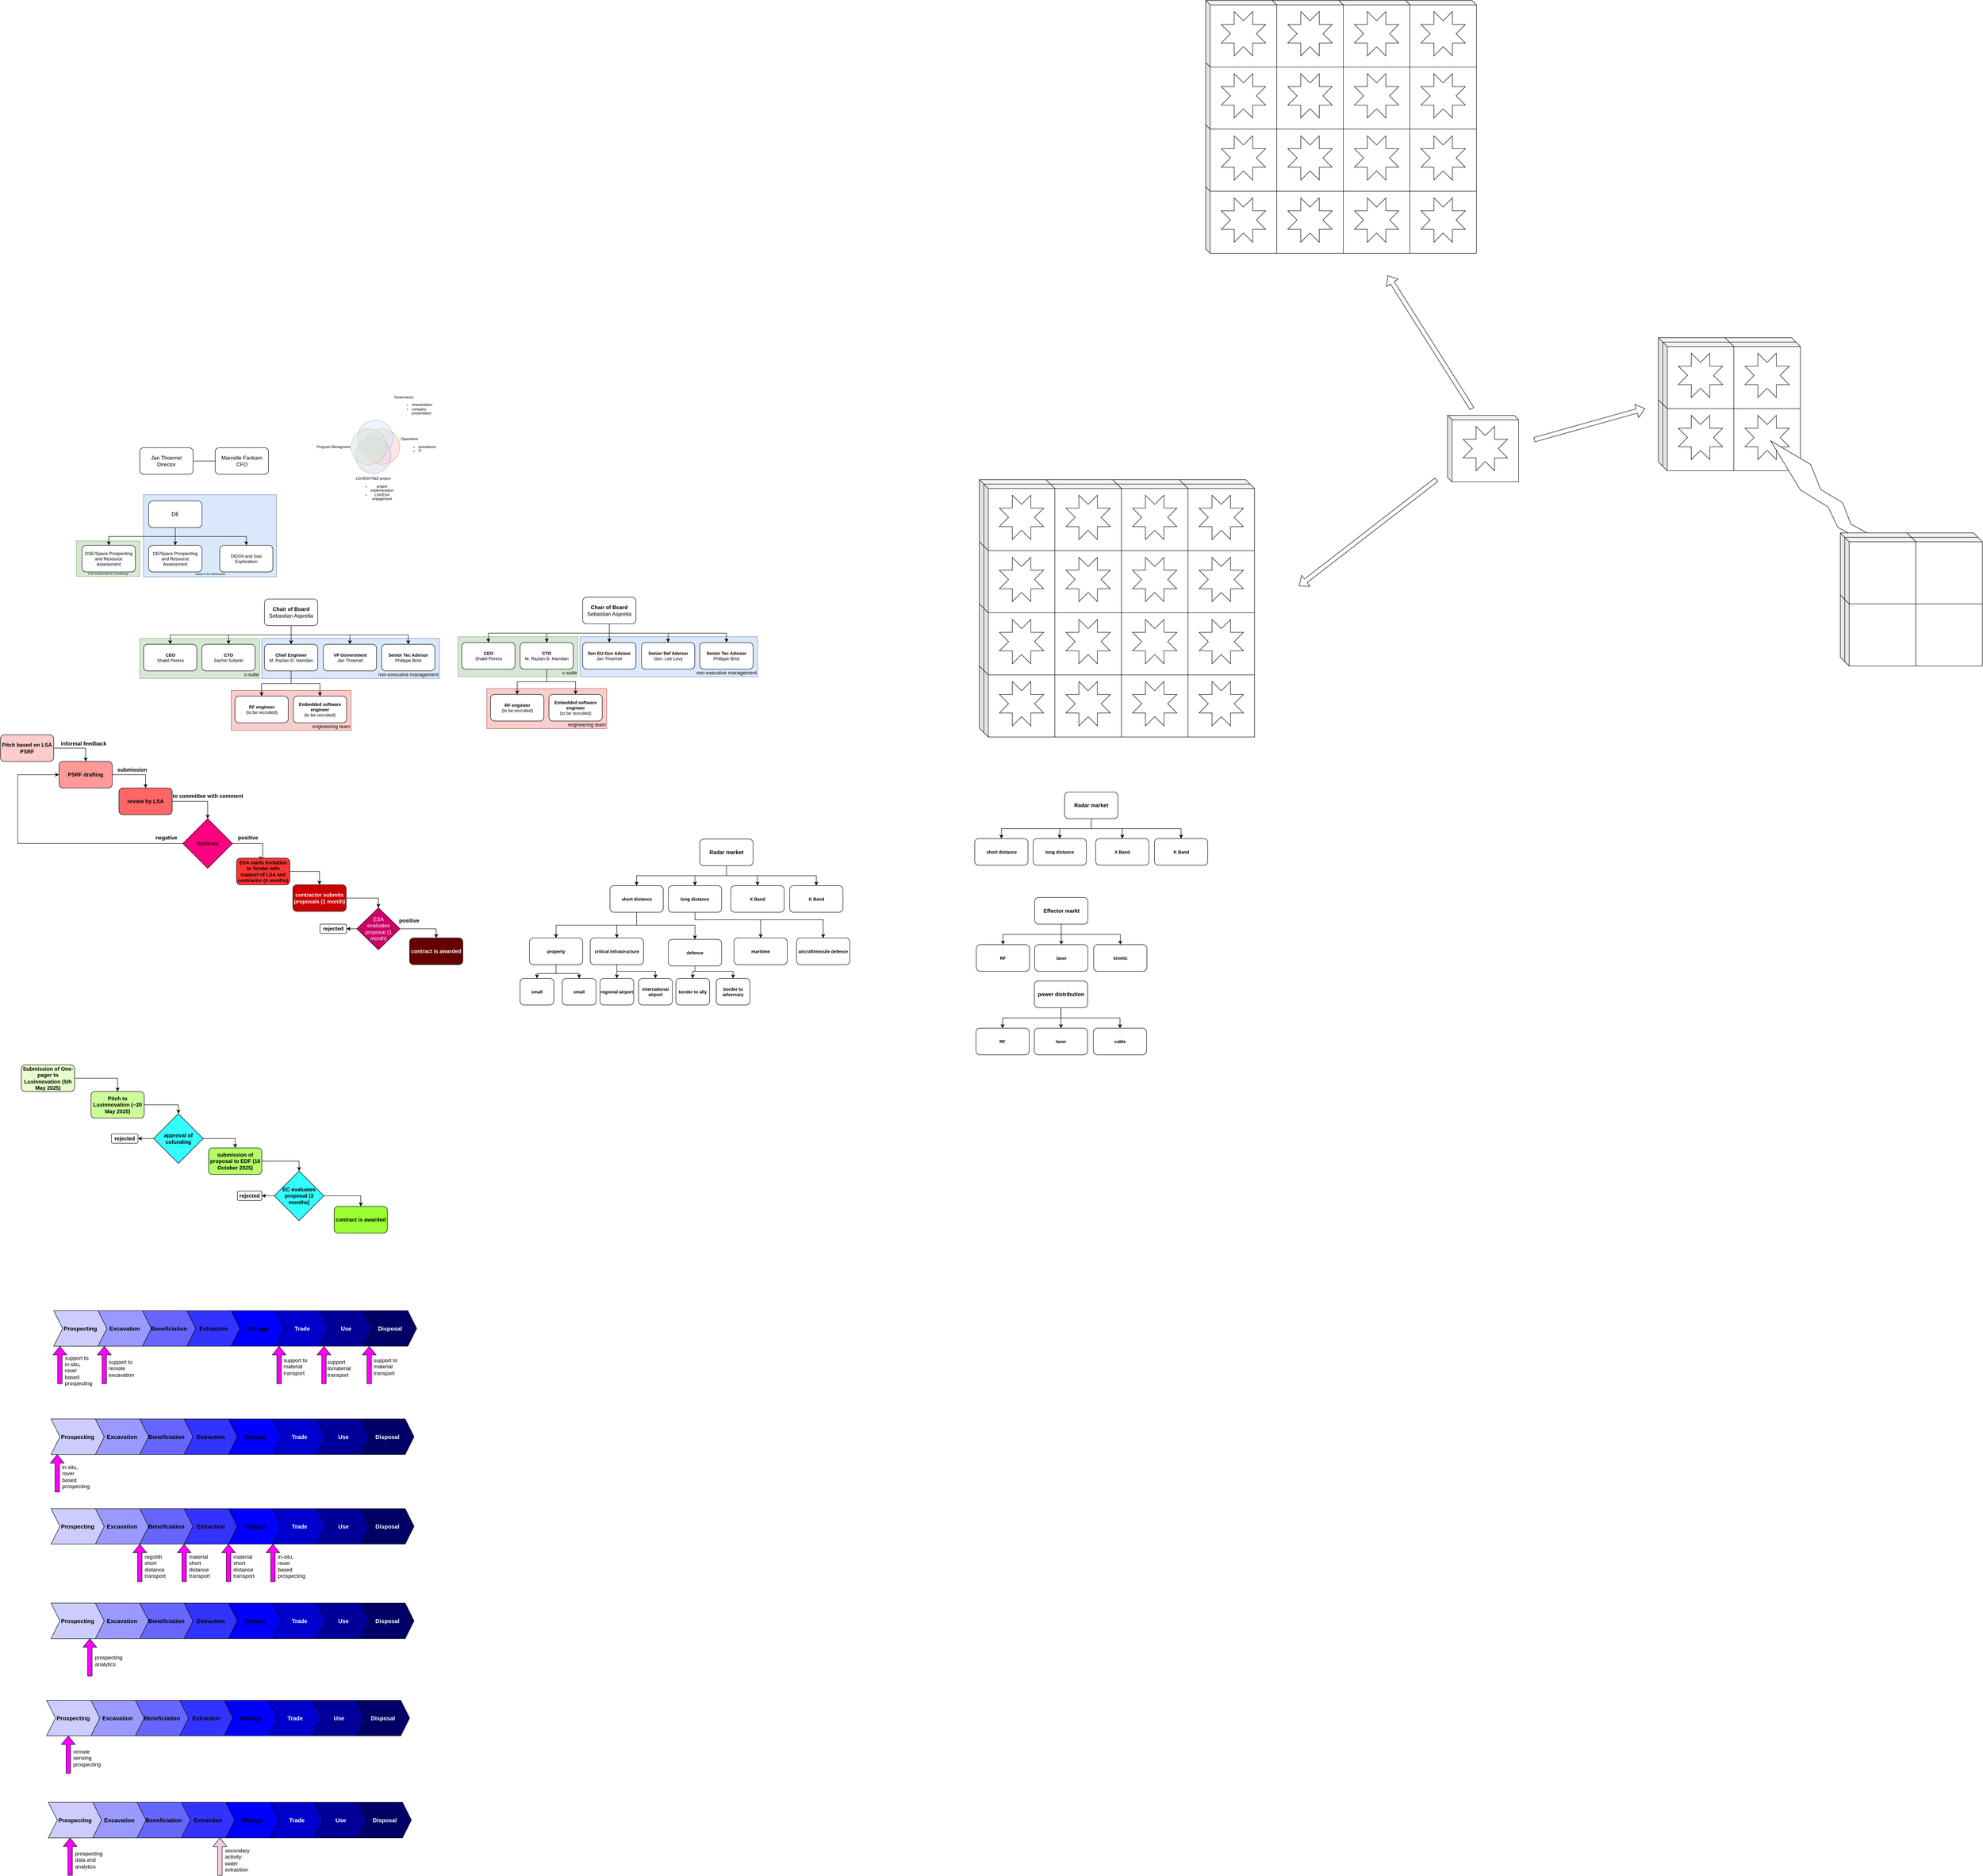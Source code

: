 <mxfile version="28.0.7">
  <diagram name="Page-1" id="pI-C5jLEUPl5uABciL2J">
    <mxGraphModel dx="1303" dy="1879" grid="0" gridSize="10" guides="1" tooltips="1" connect="1" arrows="1" fold="1" page="0" pageScale="1" pageWidth="850" pageHeight="1100" math="0" shadow="0">
      <root>
        <mxCell id="0" />
        <mxCell id="1" parent="0" />
        <mxCell id="mr5gOzfgz1ZWzE4GSywm-1" value="engineering team" style="rounded=0;whiteSpace=wrap;html=1;align=right;labelPosition=center;verticalLabelPosition=middle;verticalAlign=bottom;fontSize=11;fillColor=#f8cecc;strokeColor=#b85450;" parent="1" vertex="1">
          <mxGeometry x="536" y="687" width="270" height="90" as="geometry" />
        </mxCell>
        <mxCell id="sW1ltrkP0OsYJDCoJHcO-9" value="based in the Netherlands" style="rounded=0;whiteSpace=wrap;html=1;align=center;labelPosition=center;verticalLabelPosition=middle;verticalAlign=bottom;fontSize=6;fillColor=#dae8fc;strokeColor=#6c8ebf;" parent="1" vertex="1">
          <mxGeometry x="338.5" y="246" width="299.5" height="185" as="geometry" />
        </mxCell>
        <mxCell id="sW1ltrkP0OsYJDCoJHcO-8" value="to be incorporated in Luxembourg" style="rounded=0;whiteSpace=wrap;html=1;align=center;labelPosition=center;verticalLabelPosition=middle;verticalAlign=bottom;fontSize=6;fillColor=#d5e8d4;strokeColor=#82b366;" parent="1" vertex="1">
          <mxGeometry x="187" y="350" width="143" height="80" as="geometry" />
        </mxCell>
        <mxCell id="AdfwKSu6tByvRweBy8J0-3" style="edgeStyle=orthogonalEdgeStyle;rounded=0;orthogonalLoop=1;jettySize=auto;html=1;exitX=1;exitY=0.5;exitDx=0;exitDy=0;endArrow=none;endFill=0;" parent="1" source="AdfwKSu6tByvRweBy8J0-1" target="AdfwKSu6tByvRweBy8J0-2" edge="1">
          <mxGeometry relative="1" as="geometry" />
        </mxCell>
        <mxCell id="AdfwKSu6tByvRweBy8J0-1" value="Jan Thoemel&lt;br&gt;Director" style="rounded=1;whiteSpace=wrap;html=1;" parent="1" vertex="1">
          <mxGeometry x="330" y="140" width="120" height="60" as="geometry" />
        </mxCell>
        <mxCell id="AdfwKSu6tByvRweBy8J0-2" value="Marcelle Fankam&lt;br&gt;CFO" style="rounded=1;whiteSpace=wrap;html=1;" parent="1" vertex="1">
          <mxGeometry x="500" y="140" width="120" height="60" as="geometry" />
        </mxCell>
        <mxCell id="sW1ltrkP0OsYJDCoJHcO-5" style="edgeStyle=orthogonalEdgeStyle;rounded=0;orthogonalLoop=1;jettySize=auto;html=1;exitX=0.5;exitY=1;exitDx=0;exitDy=0;entryX=0.5;entryY=0;entryDx=0;entryDy=0;" parent="1" source="sW1ltrkP0OsYJDCoJHcO-1" target="sW1ltrkP0OsYJDCoJHcO-2" edge="1">
          <mxGeometry relative="1" as="geometry" />
        </mxCell>
        <mxCell id="sW1ltrkP0OsYJDCoJHcO-6" style="edgeStyle=orthogonalEdgeStyle;rounded=0;orthogonalLoop=1;jettySize=auto;html=1;exitX=0.5;exitY=1;exitDx=0;exitDy=0;entryX=0.5;entryY=0;entryDx=0;entryDy=0;" parent="1" source="sW1ltrkP0OsYJDCoJHcO-1" target="sW1ltrkP0OsYJDCoJHcO-3" edge="1">
          <mxGeometry relative="1" as="geometry" />
        </mxCell>
        <mxCell id="sW1ltrkP0OsYJDCoJHcO-7" style="edgeStyle=orthogonalEdgeStyle;rounded=0;orthogonalLoop=1;jettySize=auto;html=1;exitX=0.5;exitY=1;exitDx=0;exitDy=0;" parent="1" source="sW1ltrkP0OsYJDCoJHcO-1" target="sW1ltrkP0OsYJDCoJHcO-4" edge="1">
          <mxGeometry relative="1" as="geometry" />
        </mxCell>
        <mxCell id="sW1ltrkP0OsYJDCoJHcO-1" value="DE" style="rounded=1;whiteSpace=wrap;html=1;" parent="1" vertex="1">
          <mxGeometry x="350" y="260" width="120" height="60" as="geometry" />
        </mxCell>
        <mxCell id="sW1ltrkP0OsYJDCoJHcO-2" value="&lt;span lang=&quot;EN-GB&quot;&gt;DSE/Space Prospecting and Resource Assessment&lt;/span&gt;" style="rounded=1;whiteSpace=wrap;html=1;fontSize=10;" parent="1" vertex="1">
          <mxGeometry x="200" y="360" width="120" height="60" as="geometry" />
        </mxCell>
        <mxCell id="sW1ltrkP0OsYJDCoJHcO-3" value="&lt;span lang=&quot;EN-GB&quot;&gt;DE/Space Prospecting and Resource Assessment&lt;/span&gt;" style="rounded=1;whiteSpace=wrap;html=1;fontSize=10;" parent="1" vertex="1">
          <mxGeometry x="350" y="360" width="120" height="60" as="geometry" />
        </mxCell>
        <mxCell id="sW1ltrkP0OsYJDCoJHcO-4" value="&lt;span lang=&quot;EN-GB&quot;&gt;DE/Oil and Gas Exploration &lt;/span&gt;" style="rounded=1;whiteSpace=wrap;html=1;fontSize=10;" parent="1" vertex="1">
          <mxGeometry x="510" y="360" width="120" height="60" as="geometry" />
        </mxCell>
        <mxCell id="4EsNZE_uEdMCElJo3id0-29" style="edgeStyle=orthogonalEdgeStyle;rounded=0;orthogonalLoop=1;jettySize=auto;html=1;exitX=1;exitY=0.5;exitDx=0;exitDy=0;entryX=0.5;entryY=0;entryDx=0;entryDy=0;fontStyle=1" parent="1" source="4EsNZE_uEdMCElJo3id0-28" target="4EsNZE_uEdMCElJo3id0-30" edge="1">
          <mxGeometry relative="1" as="geometry">
            <mxPoint x="314.714" y="960.0" as="targetPoint" />
          </mxGeometry>
        </mxCell>
        <mxCell id="4EsNZE_uEdMCElJo3id0-28" value="Pitch based on LSA PSRF" style="rounded=1;whiteSpace=wrap;html=1;fillColor=#FFCCCC;fontStyle=1" parent="1" vertex="1">
          <mxGeometry x="16" y="787" width="120" height="60" as="geometry" />
        </mxCell>
        <mxCell id="4EsNZE_uEdMCElJo3id0-36" style="edgeStyle=orthogonalEdgeStyle;rounded=0;orthogonalLoop=1;jettySize=auto;html=1;exitX=1;exitY=0.5;exitDx=0;exitDy=0;entryX=0.5;entryY=0;entryDx=0;entryDy=0;fontStyle=1" parent="1" source="4EsNZE_uEdMCElJo3id0-30" target="4EsNZE_uEdMCElJo3id0-31" edge="1">
          <mxGeometry relative="1" as="geometry" />
        </mxCell>
        <mxCell id="4EsNZE_uEdMCElJo3id0-30" value="PSRF drafting" style="rounded=1;whiteSpace=wrap;html=1;fillColor=#FF9999;fontStyle=1" parent="1" vertex="1">
          <mxGeometry x="148" y="847" width="120" height="60" as="geometry" />
        </mxCell>
        <mxCell id="4EsNZE_uEdMCElJo3id0-37" style="edgeStyle=orthogonalEdgeStyle;rounded=0;orthogonalLoop=1;jettySize=auto;html=1;exitX=1;exitY=0.5;exitDx=0;exitDy=0;entryX=0.5;entryY=0;entryDx=0;entryDy=0;fontStyle=1" parent="1" source="4EsNZE_uEdMCElJo3id0-31" target="4EsNZE_uEdMCElJo3id0-32" edge="1">
          <mxGeometry relative="1" as="geometry" />
        </mxCell>
        <mxCell id="4EsNZE_uEdMCElJo3id0-31" value="review by LSA" style="rounded=1;whiteSpace=wrap;html=1;fillColor=#FF6666;fontStyle=1" parent="1" vertex="1">
          <mxGeometry x="283" y="907" width="120" height="60" as="geometry" />
        </mxCell>
        <mxCell id="4EsNZE_uEdMCElJo3id0-39" style="edgeStyle=orthogonalEdgeStyle;rounded=0;orthogonalLoop=1;jettySize=auto;html=1;exitX=1;exitY=0.5;exitDx=0;exitDy=0;entryX=0.5;entryY=0;entryDx=0;entryDy=0;fontStyle=1" parent="1" source="4EsNZE_uEdMCElJo3id0-32" target="4EsNZE_uEdMCElJo3id0-38" edge="1">
          <mxGeometry relative="1" as="geometry">
            <Array as="points">
              <mxPoint x="607" y="1032" />
              <mxPoint x="607" y="1065" />
            </Array>
          </mxGeometry>
        </mxCell>
        <mxCell id="4EsNZE_uEdMCElJo3id0-46" style="edgeStyle=orthogonalEdgeStyle;rounded=0;orthogonalLoop=1;jettySize=auto;html=1;exitX=0;exitY=0.5;exitDx=0;exitDy=0;entryX=0;entryY=0.5;entryDx=0;entryDy=0;fontStyle=1" parent="1" source="4EsNZE_uEdMCElJo3id0-32" target="4EsNZE_uEdMCElJo3id0-30" edge="1">
          <mxGeometry relative="1" as="geometry">
            <Array as="points">
              <mxPoint x="55" y="1032" />
              <mxPoint x="55" y="877" />
            </Array>
          </mxGeometry>
        </mxCell>
        <mxCell id="4EsNZE_uEdMCElJo3id0-32" value="decision" style="rhombus;whiteSpace=wrap;html=1;fillColor=#FF0080;fontColor=#000000;fontStyle=1" parent="1" vertex="1">
          <mxGeometry x="427" y="976" width="112" height="112" as="geometry" />
        </mxCell>
        <mxCell id="4EsNZE_uEdMCElJo3id0-34" value="informal feedback" style="text;html=1;align=center;verticalAlign=middle;whiteSpace=wrap;rounded=0;fontStyle=1" parent="1" vertex="1">
          <mxGeometry x="148" y="792" width="111" height="30" as="geometry" />
        </mxCell>
        <mxCell id="4EsNZE_uEdMCElJo3id0-35" value="submission" style="text;html=1;align=center;verticalAlign=middle;whiteSpace=wrap;rounded=0;fontStyle=1" parent="1" vertex="1">
          <mxGeometry x="286.5" y="851" width="52" height="30" as="geometry" />
        </mxCell>
        <mxCell id="4EsNZE_uEdMCElJo3id0-49" style="edgeStyle=orthogonalEdgeStyle;rounded=0;orthogonalLoop=1;jettySize=auto;html=1;exitX=1;exitY=0.5;exitDx=0;exitDy=0;entryX=0.5;entryY=0;entryDx=0;entryDy=0;fontStyle=1" parent="1" source="4EsNZE_uEdMCElJo3id0-38" target="4EsNZE_uEdMCElJo3id0-48" edge="1">
          <mxGeometry relative="1" as="geometry" />
        </mxCell>
        <mxCell id="4EsNZE_uEdMCElJo3id0-38" value="ESA starts Invitation to Tender with support of LSA and contractor (4 months)" style="rounded=1;whiteSpace=wrap;html=1;fillColor=#FF3333;fontStyle=1;fontSize=11;" parent="1" vertex="1">
          <mxGeometry x="548" y="1065" width="120" height="60" as="geometry" />
        </mxCell>
        <mxCell id="4EsNZE_uEdMCElJo3id0-43" value="to committee with comment" style="text;html=1;align=center;verticalAlign=middle;whiteSpace=wrap;rounded=0;fontStyle=1" parent="1" vertex="1">
          <mxGeometry x="401.5" y="910" width="163" height="30" as="geometry" />
        </mxCell>
        <mxCell id="4EsNZE_uEdMCElJo3id0-47" value="negative" style="text;html=1;align=center;verticalAlign=middle;whiteSpace=wrap;rounded=0;fontStyle=1" parent="1" vertex="1">
          <mxGeometry x="364" y="1004" width="52" height="30" as="geometry" />
        </mxCell>
        <mxCell id="4EsNZE_uEdMCElJo3id0-52" style="edgeStyle=orthogonalEdgeStyle;rounded=0;orthogonalLoop=1;jettySize=auto;html=1;exitX=1;exitY=0.5;exitDx=0;exitDy=0;entryX=0.5;entryY=0;entryDx=0;entryDy=0;fontStyle=1" parent="1" source="4EsNZE_uEdMCElJo3id0-48" target="4EsNZE_uEdMCElJo3id0-61" edge="1">
          <mxGeometry relative="1" as="geometry" />
        </mxCell>
        <mxCell id="4EsNZE_uEdMCElJo3id0-48" value="contractor submits proposals (1 month)" style="rounded=1;whiteSpace=wrap;html=1;fillColor=#CC0000;fontColor=#FFFFFF;fontStyle=1" parent="1" vertex="1">
          <mxGeometry x="675" y="1125" width="120" height="60" as="geometry" />
        </mxCell>
        <mxCell id="4EsNZE_uEdMCElJo3id0-53" style="edgeStyle=orthogonalEdgeStyle;rounded=0;orthogonalLoop=1;jettySize=auto;html=1;exitX=1;exitY=0.5;exitDx=0;exitDy=0;entryX=0.5;entryY=0;entryDx=0;entryDy=0;fontStyle=1" parent="1" source="4EsNZE_uEdMCElJo3id0-61" target="4EsNZE_uEdMCElJo3id0-51" edge="1">
          <mxGeometry relative="1" as="geometry" />
        </mxCell>
        <mxCell id="4EsNZE_uEdMCElJo3id0-51" value="contract is awarded" style="rounded=1;whiteSpace=wrap;html=1;fillColor=#660000;fontColor=#FFFFFF;fontStyle=1" parent="1" vertex="1">
          <mxGeometry x="938" y="1245" width="120" height="60" as="geometry" />
        </mxCell>
        <mxCell id="4EsNZE_uEdMCElJo3id0-54" value="positive" style="text;html=1;align=center;verticalAlign=middle;whiteSpace=wrap;rounded=0;fontStyle=1" parent="1" vertex="1">
          <mxGeometry x="548" y="1004" width="52" height="30" as="geometry" />
        </mxCell>
        <mxCell id="4EsNZE_uEdMCElJo3id0-72" style="edgeStyle=orthogonalEdgeStyle;rounded=0;orthogonalLoop=1;jettySize=auto;html=1;exitX=1;exitY=0.5;exitDx=0;exitDy=0;entryX=0.5;entryY=0;entryDx=0;entryDy=0;" parent="1" source="4EsNZE_uEdMCElJo3id0-55" target="4EsNZE_uEdMCElJo3id0-56" edge="1">
          <mxGeometry relative="1" as="geometry" />
        </mxCell>
        <mxCell id="4EsNZE_uEdMCElJo3id0-55" value="&lt;div&gt;Submission of One-pager to Luxinnovation (5th May 2025)&lt;/div&gt;" style="rounded=1;whiteSpace=wrap;html=1;fillColor=#E6FFCC;fontStyle=1" parent="1" vertex="1">
          <mxGeometry x="63" y="1531" width="120" height="60" as="geometry" />
        </mxCell>
        <mxCell id="4EsNZE_uEdMCElJo3id0-73" style="edgeStyle=orthogonalEdgeStyle;rounded=0;orthogonalLoop=1;jettySize=auto;html=1;exitX=1;exitY=0.5;exitDx=0;exitDy=0;entryX=0.5;entryY=0;entryDx=0;entryDy=0;" parent="1" source="4EsNZE_uEdMCElJo3id0-56" target="4EsNZE_uEdMCElJo3id0-57" edge="1">
          <mxGeometry relative="1" as="geometry" />
        </mxCell>
        <mxCell id="4EsNZE_uEdMCElJo3id0-56" value="Pitch to Luxinnovation (~20 May 2025)" style="rounded=1;whiteSpace=wrap;html=1;fillColor=#CCFF99;fontStyle=1" parent="1" vertex="1">
          <mxGeometry x="220" y="1591" width="120" height="60" as="geometry" />
        </mxCell>
        <mxCell id="4EsNZE_uEdMCElJo3id0-74" style="edgeStyle=orthogonalEdgeStyle;rounded=0;orthogonalLoop=1;jettySize=auto;html=1;exitX=1;exitY=0.5;exitDx=0;exitDy=0;entryX=0.5;entryY=0;entryDx=0;entryDy=0;" parent="1" source="4EsNZE_uEdMCElJo3id0-57" target="4EsNZE_uEdMCElJo3id0-58" edge="1">
          <mxGeometry relative="1" as="geometry" />
        </mxCell>
        <mxCell id="4EsNZE_uEdMCElJo3id0-57" value="approval of cofunding" style="rhombus;whiteSpace=wrap;html=1;fillColor=#33FFFF;fontColor=#000000;fontStyle=1" parent="1" vertex="1">
          <mxGeometry x="361" y="1641" width="112" height="112" as="geometry" />
        </mxCell>
        <mxCell id="4EsNZE_uEdMCElJo3id0-77" style="edgeStyle=orthogonalEdgeStyle;rounded=0;orthogonalLoop=1;jettySize=auto;html=1;exitX=1;exitY=0.5;exitDx=0;exitDy=0;entryX=0.5;entryY=0;entryDx=0;entryDy=0;" parent="1" source="4EsNZE_uEdMCElJo3id0-58" target="4EsNZE_uEdMCElJo3id0-66" edge="1">
          <mxGeometry relative="1" as="geometry" />
        </mxCell>
        <mxCell id="4EsNZE_uEdMCElJo3id0-58" value="submission of proposal to EDF (16 October 2025)" style="rounded=1;whiteSpace=wrap;html=1;fillColor=#B3FF66;fontStyle=1" parent="1" vertex="1">
          <mxGeometry x="485" y="1718" width="120" height="60" as="geometry" />
        </mxCell>
        <mxCell id="4EsNZE_uEdMCElJo3id0-60" value="contract is awarded" style="rounded=1;whiteSpace=wrap;html=1;fillColor=#99FF33;fontStyle=1" parent="1" vertex="1">
          <mxGeometry x="768" y="1850" width="120" height="60" as="geometry" />
        </mxCell>
        <mxCell id="4EsNZE_uEdMCElJo3id0-65" style="edgeStyle=orthogonalEdgeStyle;rounded=0;orthogonalLoop=1;jettySize=auto;html=1;exitX=0;exitY=0.5;exitDx=0;exitDy=0;entryX=1;entryY=0.5;entryDx=0;entryDy=0;" parent="1" source="4EsNZE_uEdMCElJo3id0-61" target="4EsNZE_uEdMCElJo3id0-64" edge="1">
          <mxGeometry relative="1" as="geometry" />
        </mxCell>
        <mxCell id="4EsNZE_uEdMCElJo3id0-61" value="ESA&lt;br&gt;evaluates proposal (1 month)" style="rhombus;whiteSpace=wrap;html=1;fillColor=#CC0066;fontColor=#FFFFFF;" parent="1" vertex="1">
          <mxGeometry x="819" y="1177" width="97.5" height="94.5" as="geometry" />
        </mxCell>
        <mxCell id="4EsNZE_uEdMCElJo3id0-62" value="positive" style="text;html=1;align=center;verticalAlign=middle;whiteSpace=wrap;rounded=0;fontStyle=1" parent="1" vertex="1">
          <mxGeometry x="911" y="1191" width="52" height="30" as="geometry" />
        </mxCell>
        <mxCell id="4EsNZE_uEdMCElJo3id0-64" value="rejected" style="rounded=1;whiteSpace=wrap;html=1;fontStyle=1" parent="1" vertex="1">
          <mxGeometry x="736" y="1213.75" width="60" height="21" as="geometry" />
        </mxCell>
        <mxCell id="4EsNZE_uEdMCElJo3id0-71" style="edgeStyle=orthogonalEdgeStyle;rounded=0;orthogonalLoop=1;jettySize=auto;html=1;exitX=0;exitY=0.5;exitDx=0;exitDy=0;entryX=1;entryY=0.5;entryDx=0;entryDy=0;" parent="1" source="4EsNZE_uEdMCElJo3id0-66" target="4EsNZE_uEdMCElJo3id0-70" edge="1">
          <mxGeometry relative="1" as="geometry">
            <mxPoint x="559.706" y="1825.882" as="targetPoint" />
          </mxGeometry>
        </mxCell>
        <mxCell id="4EsNZE_uEdMCElJo3id0-66" value="EC evaluates proposal (3 months)" style="rhombus;whiteSpace=wrap;html=1;fillColor=#33FFFF;fontColor=#000000;fontStyle=1" parent="1" vertex="1">
          <mxGeometry x="633" y="1770" width="112" height="112" as="geometry" />
        </mxCell>
        <mxCell id="4EsNZE_uEdMCElJo3id0-70" value="rejected" style="rounded=1;whiteSpace=wrap;html=1;fontStyle=1" parent="1" vertex="1">
          <mxGeometry x="550" y="1815.5" width="55" height="21" as="geometry" />
        </mxCell>
        <mxCell id="4EsNZE_uEdMCElJo3id0-75" style="edgeStyle=orthogonalEdgeStyle;rounded=0;orthogonalLoop=1;jettySize=auto;html=1;exitX=0;exitY=0.5;exitDx=0;exitDy=0;entryX=1;entryY=0.5;entryDx=0;entryDy=0;" parent="1" source="4EsNZE_uEdMCElJo3id0-57" target="4EsNZE_uEdMCElJo3id0-76" edge="1">
          <mxGeometry relative="1" as="geometry">
            <mxPoint x="349" y="1696.75" as="sourcePoint" />
          </mxGeometry>
        </mxCell>
        <mxCell id="4EsNZE_uEdMCElJo3id0-76" value="rejected" style="rounded=1;whiteSpace=wrap;html=1;fontStyle=1" parent="1" vertex="1">
          <mxGeometry x="266" y="1686.5" width="60" height="21" as="geometry" />
        </mxCell>
        <mxCell id="4EsNZE_uEdMCElJo3id0-78" style="edgeStyle=orthogonalEdgeStyle;rounded=0;orthogonalLoop=1;jettySize=auto;html=1;exitX=1;exitY=0.5;exitDx=0;exitDy=0;entryX=0.5;entryY=0;entryDx=0;entryDy=0;" parent="1" source="4EsNZE_uEdMCElJo3id0-66" target="4EsNZE_uEdMCElJo3id0-60" edge="1">
          <mxGeometry relative="1" as="geometry" />
        </mxCell>
        <mxCell id="gZV6nWwhFgP8IXUkDq0C-19" value="Prospecting" style="shape=step;perimeter=stepPerimeter;whiteSpace=wrap;html=1;fixedSize=1;fontSize=13;fillColor=light-dark(#CCCCFF,#EDEDED);fontStyle=1" parent="1" vertex="1">
          <mxGeometry x="136" y="2085" width="120" height="80" as="geometry" />
        </mxCell>
        <mxCell id="gZV6nWwhFgP8IXUkDq0C-20" value="Excavation" style="shape=step;perimeter=stepPerimeter;whiteSpace=wrap;html=1;fixedSize=1;fontSize=13;fillColor=light-dark(#9999FF,#EDEDED);fontStyle=1" parent="1" vertex="1">
          <mxGeometry x="236" y="2085" width="120" height="80" as="geometry" />
        </mxCell>
        <mxCell id="gZV6nWwhFgP8IXUkDq0C-21" value="Beneficiation" style="shape=step;perimeter=stepPerimeter;whiteSpace=wrap;html=1;fixedSize=1;fontSize=13;fillColor=light-dark(#6666FF,#EDEDED);fontStyle=1" parent="1" vertex="1">
          <mxGeometry x="336" y="2085" width="120" height="80" as="geometry" />
        </mxCell>
        <mxCell id="gZV6nWwhFgP8IXUkDq0C-22" value="Extraction" style="shape=step;perimeter=stepPerimeter;whiteSpace=wrap;html=1;fixedSize=1;fontSize=13;fillColor=#3333FF;fontStyle=1" parent="1" vertex="1">
          <mxGeometry x="436" y="2085" width="120" height="80" as="geometry" />
        </mxCell>
        <mxCell id="gZV6nWwhFgP8IXUkDq0C-23" value="Storage" style="shape=step;perimeter=stepPerimeter;whiteSpace=wrap;html=1;fixedSize=1;fontSize=13;fillColor=#0000FF;fontStyle=1" parent="1" vertex="1">
          <mxGeometry x="536" y="2085" width="120" height="80" as="geometry" />
        </mxCell>
        <mxCell id="gZV6nWwhFgP8IXUkDq0C-24" value="Trade" style="shape=step;perimeter=stepPerimeter;whiteSpace=wrap;html=1;fixedSize=1;fontSize=13;fillColor=#0000CC;fontColor=#FFFFFF;fontStyle=1" parent="1" vertex="1">
          <mxGeometry x="636" y="2085" width="120" height="80" as="geometry" />
        </mxCell>
        <mxCell id="gZV6nWwhFgP8IXUkDq0C-25" value="Use" style="shape=step;perimeter=stepPerimeter;whiteSpace=wrap;html=1;fixedSize=1;fontSize=13;fillColor=#000099;fontColor=#FFFFFF;fontStyle=1" parent="1" vertex="1">
          <mxGeometry x="735" y="2085" width="120" height="80" as="geometry" />
        </mxCell>
        <mxCell id="gZV6nWwhFgP8IXUkDq0C-26" value="Disposal" style="shape=step;perimeter=stepPerimeter;whiteSpace=wrap;html=1;fixedSize=1;fontSize=13;fillColor=#000066;fontColor=#FFFFFF;fontStyle=1" parent="1" vertex="1">
          <mxGeometry x="834" y="2085" width="120" height="80" as="geometry" />
        </mxCell>
        <mxCell id="gZV6nWwhFgP8IXUkDq0C-27" value="" style="shape=flexArrow;endArrow=classic;html=1;rounded=0;fillColor=#FF00FF;" parent="1" edge="1">
          <mxGeometry width="50" height="50" relative="1" as="geometry">
            <mxPoint x="250" y="2250" as="sourcePoint" />
            <mxPoint x="250" y="2165" as="targetPoint" />
          </mxGeometry>
        </mxCell>
        <mxCell id="gZV6nWwhFgP8IXUkDq0C-28" value="" style="shape=flexArrow;endArrow=classic;html=1;rounded=0;fillColor=#FF00FF;" parent="1" edge="1">
          <mxGeometry width="50" height="50" relative="1" as="geometry">
            <mxPoint x="644" y="2250" as="sourcePoint" />
            <mxPoint x="644" y="2165" as="targetPoint" />
          </mxGeometry>
        </mxCell>
        <mxCell id="gZV6nWwhFgP8IXUkDq0C-29" value="" style="shape=flexArrow;endArrow=classic;html=1;rounded=0;fillColor=#FF00FF;" parent="1" edge="1">
          <mxGeometry width="50" height="50" relative="1" as="geometry">
            <mxPoint x="745.0" y="2250" as="sourcePoint" />
            <mxPoint x="745.0" y="2165" as="targetPoint" />
          </mxGeometry>
        </mxCell>
        <mxCell id="gZV6nWwhFgP8IXUkDq0C-30" value="" style="shape=flexArrow;endArrow=classic;html=1;rounded=0;fillColor=#FF00FF;" parent="1" edge="1">
          <mxGeometry width="50" height="50" relative="1" as="geometry">
            <mxPoint x="847.0" y="2250" as="sourcePoint" />
            <mxPoint x="847.0" y="2165" as="targetPoint" />
          </mxGeometry>
        </mxCell>
        <mxCell id="gZV6nWwhFgP8IXUkDq0C-31" value="" style="shape=flexArrow;endArrow=classic;html=1;rounded=0;fillColor=#FF00FF;" parent="1" edge="1">
          <mxGeometry width="50" height="50" relative="1" as="geometry">
            <mxPoint x="150" y="2250" as="sourcePoint" />
            <mxPoint x="150" y="2165" as="targetPoint" />
          </mxGeometry>
        </mxCell>
        <mxCell id="gZV6nWwhFgP8IXUkDq0C-32" value="&lt;div align=&quot;left&quot;&gt;support to in-situ, rover based prospecting&lt;/div&gt;" style="text;html=1;align=left;verticalAlign=middle;whiteSpace=wrap;rounded=0;" parent="1" vertex="1">
          <mxGeometry x="159" y="2205" width="60" height="30" as="geometry" />
        </mxCell>
        <mxCell id="gZV6nWwhFgP8IXUkDq0C-33" value="support to remote excavation" style="text;html=1;align=left;verticalAlign=middle;whiteSpace=wrap;rounded=0;" parent="1" vertex="1">
          <mxGeometry x="257.5" y="2200" width="60" height="30" as="geometry" />
        </mxCell>
        <mxCell id="gZV6nWwhFgP8IXUkDq0C-34" value="support to material transport" style="text;html=1;align=left;verticalAlign=middle;whiteSpace=wrap;rounded=0;" parent="1" vertex="1">
          <mxGeometry x="652" y="2196" width="60" height="30" as="geometry" />
        </mxCell>
        <mxCell id="gZV6nWwhFgP8IXUkDq0C-35" value="support to material transport" style="text;html=1;align=left;verticalAlign=middle;whiteSpace=wrap;rounded=0;" parent="1" vertex="1">
          <mxGeometry x="855" y="2196" width="60" height="30" as="geometry" />
        </mxCell>
        <mxCell id="gZV6nWwhFgP8IXUkDq0C-36" value="support tomaterial transport" style="text;html=1;align=left;verticalAlign=middle;whiteSpace=wrap;rounded=0;" parent="1" vertex="1">
          <mxGeometry x="751" y="2200" width="60" height="30" as="geometry" />
        </mxCell>
        <mxCell id="gZV6nWwhFgP8IXUkDq0C-37" value="Prospecting" style="shape=step;perimeter=stepPerimeter;whiteSpace=wrap;html=1;fixedSize=1;fontSize=13;fillColor=light-dark(#CCCCFF,#EDEDED);fontStyle=1" parent="1" vertex="1">
          <mxGeometry x="130" y="2329" width="120" height="80" as="geometry" />
        </mxCell>
        <mxCell id="gZV6nWwhFgP8IXUkDq0C-38" value="Excavation" style="shape=step;perimeter=stepPerimeter;whiteSpace=wrap;html=1;fixedSize=1;fontSize=13;fillColor=light-dark(#9999FF,#EDEDED);fontStyle=1" parent="1" vertex="1">
          <mxGeometry x="230" y="2329" width="120" height="80" as="geometry" />
        </mxCell>
        <mxCell id="gZV6nWwhFgP8IXUkDq0C-39" value="Beneficiation" style="shape=step;perimeter=stepPerimeter;whiteSpace=wrap;html=1;fixedSize=1;fontSize=13;fillColor=light-dark(#6666FF,#EDEDED);fontStyle=1" parent="1" vertex="1">
          <mxGeometry x="330" y="2329" width="120" height="80" as="geometry" />
        </mxCell>
        <mxCell id="gZV6nWwhFgP8IXUkDq0C-40" value="Extraction" style="shape=step;perimeter=stepPerimeter;whiteSpace=wrap;html=1;fixedSize=1;fontSize=13;fillColor=#3333FF;fontStyle=1" parent="1" vertex="1">
          <mxGeometry x="430" y="2329" width="120" height="80" as="geometry" />
        </mxCell>
        <mxCell id="gZV6nWwhFgP8IXUkDq0C-41" value="Storage" style="shape=step;perimeter=stepPerimeter;whiteSpace=wrap;html=1;fixedSize=1;fontSize=13;fillColor=#0000FF;fontStyle=1" parent="1" vertex="1">
          <mxGeometry x="530" y="2329" width="120" height="80" as="geometry" />
        </mxCell>
        <mxCell id="gZV6nWwhFgP8IXUkDq0C-42" value="Trade" style="shape=step;perimeter=stepPerimeter;whiteSpace=wrap;html=1;fixedSize=1;fontSize=13;fillColor=#0000CC;fontColor=#FFFFFF;fontStyle=1" parent="1" vertex="1">
          <mxGeometry x="630" y="2329" width="120" height="80" as="geometry" />
        </mxCell>
        <mxCell id="gZV6nWwhFgP8IXUkDq0C-43" value="Use" style="shape=step;perimeter=stepPerimeter;whiteSpace=wrap;html=1;fixedSize=1;fontSize=13;fillColor=#000099;fontColor=#FFFFFF;fontStyle=1" parent="1" vertex="1">
          <mxGeometry x="729" y="2329" width="120" height="80" as="geometry" />
        </mxCell>
        <mxCell id="gZV6nWwhFgP8IXUkDq0C-44" value="Disposal" style="shape=step;perimeter=stepPerimeter;whiteSpace=wrap;html=1;fixedSize=1;fontSize=13;fillColor=#000066;fontColor=#FFFFFF;fontStyle=1" parent="1" vertex="1">
          <mxGeometry x="828" y="2329" width="120" height="80" as="geometry" />
        </mxCell>
        <mxCell id="gZV6nWwhFgP8IXUkDq0C-49" value="" style="shape=flexArrow;endArrow=classic;html=1;rounded=0;fillColor=#FF00FF;" parent="1" edge="1">
          <mxGeometry width="50" height="50" relative="1" as="geometry">
            <mxPoint x="144" y="2494" as="sourcePoint" />
            <mxPoint x="144" y="2409" as="targetPoint" />
          </mxGeometry>
        </mxCell>
        <mxCell id="gZV6nWwhFgP8IXUkDq0C-50" value="&lt;div align=&quot;left&quot;&gt;in-situ, rover based prospecting&lt;/div&gt;" style="text;html=1;align=left;verticalAlign=middle;whiteSpace=wrap;rounded=0;" parent="1" vertex="1">
          <mxGeometry x="153" y="2444" width="60" height="30" as="geometry" />
        </mxCell>
        <mxCell id="LNnZcz1PQ6CTaX76SW7G-1" value="Prospecting" style="shape=step;perimeter=stepPerimeter;whiteSpace=wrap;html=1;fixedSize=1;fontSize=13;fillColor=light-dark(#CCCCFF,#EDEDED);fontStyle=1" parent="1" vertex="1">
          <mxGeometry x="130" y="2531" width="120" height="80" as="geometry" />
        </mxCell>
        <mxCell id="LNnZcz1PQ6CTaX76SW7G-2" value="Excavation" style="shape=step;perimeter=stepPerimeter;whiteSpace=wrap;html=1;fixedSize=1;fontSize=13;fillColor=light-dark(#9999FF,#EDEDED);fontStyle=1" parent="1" vertex="1">
          <mxGeometry x="230" y="2531" width="120" height="80" as="geometry" />
        </mxCell>
        <mxCell id="LNnZcz1PQ6CTaX76SW7G-3" value="Beneficiation" style="shape=step;perimeter=stepPerimeter;whiteSpace=wrap;html=1;fixedSize=1;fontSize=13;fillColor=light-dark(#6666FF,#EDEDED);fontStyle=1" parent="1" vertex="1">
          <mxGeometry x="330" y="2531" width="120" height="80" as="geometry" />
        </mxCell>
        <mxCell id="LNnZcz1PQ6CTaX76SW7G-4" value="Extraction" style="shape=step;perimeter=stepPerimeter;whiteSpace=wrap;html=1;fixedSize=1;fontSize=13;fillColor=#3333FF;fontStyle=1" parent="1" vertex="1">
          <mxGeometry x="430" y="2531" width="120" height="80" as="geometry" />
        </mxCell>
        <mxCell id="LNnZcz1PQ6CTaX76SW7G-5" value="Storage" style="shape=step;perimeter=stepPerimeter;whiteSpace=wrap;html=1;fixedSize=1;fontSize=13;fillColor=#0000FF;fontStyle=1" parent="1" vertex="1">
          <mxGeometry x="530" y="2531" width="120" height="80" as="geometry" />
        </mxCell>
        <mxCell id="LNnZcz1PQ6CTaX76SW7G-6" value="Trade" style="shape=step;perimeter=stepPerimeter;whiteSpace=wrap;html=1;fixedSize=1;fontSize=13;fillColor=#0000CC;fontColor=#FFFFFF;fontStyle=1" parent="1" vertex="1">
          <mxGeometry x="630" y="2531" width="120" height="80" as="geometry" />
        </mxCell>
        <mxCell id="LNnZcz1PQ6CTaX76SW7G-7" value="Use" style="shape=step;perimeter=stepPerimeter;whiteSpace=wrap;html=1;fixedSize=1;fontSize=13;fillColor=#000099;fontColor=#FFFFFF;fontStyle=1" parent="1" vertex="1">
          <mxGeometry x="729" y="2531" width="120" height="80" as="geometry" />
        </mxCell>
        <mxCell id="LNnZcz1PQ6CTaX76SW7G-8" value="Disposal" style="shape=step;perimeter=stepPerimeter;whiteSpace=wrap;html=1;fixedSize=1;fontSize=13;fillColor=#000066;fontColor=#FFFFFF;fontStyle=1" parent="1" vertex="1">
          <mxGeometry x="828" y="2531" width="120" height="80" as="geometry" />
        </mxCell>
        <mxCell id="LNnZcz1PQ6CTaX76SW7G-9" value="" style="shape=flexArrow;endArrow=classic;html=1;rounded=0;fillColor=#FF00FF;" parent="1" edge="1">
          <mxGeometry width="50" height="50" relative="1" as="geometry">
            <mxPoint x="330" y="2696" as="sourcePoint" />
            <mxPoint x="330" y="2611" as="targetPoint" />
          </mxGeometry>
        </mxCell>
        <mxCell id="LNnZcz1PQ6CTaX76SW7G-10" value="regolith short distance transport" style="text;html=1;align=left;verticalAlign=middle;whiteSpace=wrap;rounded=0;" parent="1" vertex="1">
          <mxGeometry x="339" y="2646" width="60" height="30" as="geometry" />
        </mxCell>
        <mxCell id="LNnZcz1PQ6CTaX76SW7G-11" value="" style="shape=flexArrow;endArrow=classic;html=1;rounded=0;fillColor=#FF00FF;" parent="1" edge="1">
          <mxGeometry width="50" height="50" relative="1" as="geometry">
            <mxPoint x="430" y="2696" as="sourcePoint" />
            <mxPoint x="430" y="2611" as="targetPoint" />
          </mxGeometry>
        </mxCell>
        <mxCell id="LNnZcz1PQ6CTaX76SW7G-12" value="&lt;div&gt;material&lt;/div&gt;&lt;div&gt;short distance transport&lt;/div&gt;" style="text;html=1;align=left;verticalAlign=middle;whiteSpace=wrap;rounded=0;" parent="1" vertex="1">
          <mxGeometry x="439" y="2646" width="60" height="30" as="geometry" />
        </mxCell>
        <mxCell id="LNnZcz1PQ6CTaX76SW7G-13" value="" style="shape=flexArrow;endArrow=classic;html=1;rounded=0;fillColor=#FF00FF;" parent="1" edge="1">
          <mxGeometry width="50" height="50" relative="1" as="geometry">
            <mxPoint x="530" y="2696" as="sourcePoint" />
            <mxPoint x="530" y="2611" as="targetPoint" />
          </mxGeometry>
        </mxCell>
        <mxCell id="LNnZcz1PQ6CTaX76SW7G-14" value="&lt;div&gt;material&lt;/div&gt;&lt;div&gt;short distance transport&lt;/div&gt;" style="text;html=1;align=left;verticalAlign=middle;whiteSpace=wrap;rounded=0;" parent="1" vertex="1">
          <mxGeometry x="539" y="2646" width="60" height="30" as="geometry" />
        </mxCell>
        <mxCell id="LNnZcz1PQ6CTaX76SW7G-15" value="" style="shape=flexArrow;endArrow=classic;html=1;rounded=0;fillColor=#FF00FF;" parent="1" edge="1">
          <mxGeometry width="50" height="50" relative="1" as="geometry">
            <mxPoint x="630" y="2696" as="sourcePoint" />
            <mxPoint x="630" y="2611" as="targetPoint" />
          </mxGeometry>
        </mxCell>
        <mxCell id="LNnZcz1PQ6CTaX76SW7G-16" value="&lt;div align=&quot;left&quot;&gt;in-situ, rover based prospecting&lt;/div&gt;" style="text;html=1;align=left;verticalAlign=middle;whiteSpace=wrap;rounded=0;" parent="1" vertex="1">
          <mxGeometry x="639" y="2646" width="60" height="30" as="geometry" />
        </mxCell>
        <mxCell id="LNnZcz1PQ6CTaX76SW7G-17" value="Prospecting" style="shape=step;perimeter=stepPerimeter;whiteSpace=wrap;html=1;fixedSize=1;fontSize=13;fillColor=light-dark(#CCCCFF,#EDEDED);fontStyle=1" parent="1" vertex="1">
          <mxGeometry x="130" y="2744" width="120" height="80" as="geometry" />
        </mxCell>
        <mxCell id="LNnZcz1PQ6CTaX76SW7G-18" value="Excavation" style="shape=step;perimeter=stepPerimeter;whiteSpace=wrap;html=1;fixedSize=1;fontSize=13;fillColor=light-dark(#9999FF,#EDEDED);fontStyle=1" parent="1" vertex="1">
          <mxGeometry x="230" y="2744" width="120" height="80" as="geometry" />
        </mxCell>
        <mxCell id="LNnZcz1PQ6CTaX76SW7G-19" value="Beneficiation" style="shape=step;perimeter=stepPerimeter;whiteSpace=wrap;html=1;fixedSize=1;fontSize=13;fillColor=light-dark(#6666FF,#EDEDED);fontStyle=1" parent="1" vertex="1">
          <mxGeometry x="330" y="2744" width="120" height="80" as="geometry" />
        </mxCell>
        <mxCell id="LNnZcz1PQ6CTaX76SW7G-20" value="Extraction" style="shape=step;perimeter=stepPerimeter;whiteSpace=wrap;html=1;fixedSize=1;fontSize=13;fillColor=#3333FF;fontStyle=1" parent="1" vertex="1">
          <mxGeometry x="430" y="2744" width="120" height="80" as="geometry" />
        </mxCell>
        <mxCell id="LNnZcz1PQ6CTaX76SW7G-21" value="Storage" style="shape=step;perimeter=stepPerimeter;whiteSpace=wrap;html=1;fixedSize=1;fontSize=13;fillColor=#0000FF;fontStyle=1" parent="1" vertex="1">
          <mxGeometry x="530" y="2744" width="120" height="80" as="geometry" />
        </mxCell>
        <mxCell id="LNnZcz1PQ6CTaX76SW7G-22" value="Trade" style="shape=step;perimeter=stepPerimeter;whiteSpace=wrap;html=1;fixedSize=1;fontSize=13;fillColor=#0000CC;fontColor=#FFFFFF;fontStyle=1" parent="1" vertex="1">
          <mxGeometry x="630" y="2744" width="120" height="80" as="geometry" />
        </mxCell>
        <mxCell id="LNnZcz1PQ6CTaX76SW7G-23" value="Use" style="shape=step;perimeter=stepPerimeter;whiteSpace=wrap;html=1;fixedSize=1;fontSize=13;fillColor=#000099;fontColor=#FFFFFF;fontStyle=1" parent="1" vertex="1">
          <mxGeometry x="729" y="2744" width="120" height="80" as="geometry" />
        </mxCell>
        <mxCell id="LNnZcz1PQ6CTaX76SW7G-24" value="Disposal" style="shape=step;perimeter=stepPerimeter;whiteSpace=wrap;html=1;fixedSize=1;fontSize=13;fillColor=#000066;fontColor=#FFFFFF;fontStyle=1" parent="1" vertex="1">
          <mxGeometry x="828" y="2744" width="120" height="80" as="geometry" />
        </mxCell>
        <mxCell id="LNnZcz1PQ6CTaX76SW7G-25" value="" style="shape=flexArrow;endArrow=classic;html=1;rounded=0;fillColor=#FF00FF;" parent="1" edge="1">
          <mxGeometry width="50" height="50" relative="1" as="geometry">
            <mxPoint x="217.5" y="2909" as="sourcePoint" />
            <mxPoint x="217.5" y="2824" as="targetPoint" />
          </mxGeometry>
        </mxCell>
        <mxCell id="LNnZcz1PQ6CTaX76SW7G-26" value="&lt;div&gt;prospecting analytics&lt;/div&gt;" style="text;html=1;align=left;verticalAlign=middle;whiteSpace=wrap;rounded=0;" parent="1" vertex="1">
          <mxGeometry x="226.5" y="2859" width="60" height="30" as="geometry" />
        </mxCell>
        <mxCell id="pfrGkVOEbDUoQShEzSR1-1" value="Prospecting" style="shape=step;perimeter=stepPerimeter;whiteSpace=wrap;html=1;fixedSize=1;fontSize=13;fillColor=light-dark(#CCCCFF,#EDEDED);fontStyle=1" parent="1" vertex="1">
          <mxGeometry x="120" y="2963" width="120" height="80" as="geometry" />
        </mxCell>
        <mxCell id="pfrGkVOEbDUoQShEzSR1-2" value="Excavation" style="shape=step;perimeter=stepPerimeter;whiteSpace=wrap;html=1;fixedSize=1;fontSize=13;fillColor=light-dark(#9999FF,#EDEDED);fontStyle=1" parent="1" vertex="1">
          <mxGeometry x="220" y="2963" width="120" height="80" as="geometry" />
        </mxCell>
        <mxCell id="pfrGkVOEbDUoQShEzSR1-3" value="Beneficiation" style="shape=step;perimeter=stepPerimeter;whiteSpace=wrap;html=1;fixedSize=1;fontSize=13;fillColor=light-dark(#6666FF,#EDEDED);fontStyle=1" parent="1" vertex="1">
          <mxGeometry x="320" y="2963" width="120" height="80" as="geometry" />
        </mxCell>
        <mxCell id="pfrGkVOEbDUoQShEzSR1-4" value="Extraction" style="shape=step;perimeter=stepPerimeter;whiteSpace=wrap;html=1;fixedSize=1;fontSize=13;fillColor=#3333FF;fontStyle=1" parent="1" vertex="1">
          <mxGeometry x="420" y="2963" width="120" height="80" as="geometry" />
        </mxCell>
        <mxCell id="pfrGkVOEbDUoQShEzSR1-5" value="Storage" style="shape=step;perimeter=stepPerimeter;whiteSpace=wrap;html=1;fixedSize=1;fontSize=13;fillColor=#0000FF;fontStyle=1" parent="1" vertex="1">
          <mxGeometry x="520" y="2963" width="120" height="80" as="geometry" />
        </mxCell>
        <mxCell id="pfrGkVOEbDUoQShEzSR1-6" value="Trade" style="shape=step;perimeter=stepPerimeter;whiteSpace=wrap;html=1;fixedSize=1;fontSize=13;fillColor=#0000CC;fontColor=#FFFFFF;fontStyle=1" parent="1" vertex="1">
          <mxGeometry x="620" y="2963" width="120" height="80" as="geometry" />
        </mxCell>
        <mxCell id="pfrGkVOEbDUoQShEzSR1-7" value="Use" style="shape=step;perimeter=stepPerimeter;whiteSpace=wrap;html=1;fixedSize=1;fontSize=13;fillColor=#000099;fontColor=#FFFFFF;fontStyle=1" parent="1" vertex="1">
          <mxGeometry x="719" y="2963" width="120" height="80" as="geometry" />
        </mxCell>
        <mxCell id="pfrGkVOEbDUoQShEzSR1-8" value="Disposal" style="shape=step;perimeter=stepPerimeter;whiteSpace=wrap;html=1;fixedSize=1;fontSize=13;fillColor=#000066;fontColor=#FFFFFF;fontStyle=1" parent="1" vertex="1">
          <mxGeometry x="818" y="2963" width="120" height="80" as="geometry" />
        </mxCell>
        <mxCell id="pfrGkVOEbDUoQShEzSR1-9" value="" style="shape=flexArrow;endArrow=classic;html=1;rounded=0;fillColor=#FF00FF;" parent="1" edge="1">
          <mxGeometry width="50" height="50" relative="1" as="geometry">
            <mxPoint x="169" y="3128" as="sourcePoint" />
            <mxPoint x="169" y="3043" as="targetPoint" />
          </mxGeometry>
        </mxCell>
        <mxCell id="pfrGkVOEbDUoQShEzSR1-10" value="&lt;div&gt;remote sensing prospecting&lt;/div&gt;" style="text;html=1;align=left;verticalAlign=middle;whiteSpace=wrap;rounded=0;" parent="1" vertex="1">
          <mxGeometry x="178" y="3078" width="60" height="30" as="geometry" />
        </mxCell>
        <mxCell id="qQUAz5vWSxmFUbSqkUP2-1" value="Prospecting" style="shape=step;perimeter=stepPerimeter;whiteSpace=wrap;html=1;fixedSize=1;fontSize=13;fillColor=light-dark(#CCCCFF,#EDEDED);fontStyle=1" parent="1" vertex="1">
          <mxGeometry x="124" y="3193" width="120" height="80" as="geometry" />
        </mxCell>
        <mxCell id="qQUAz5vWSxmFUbSqkUP2-2" value="Excavation" style="shape=step;perimeter=stepPerimeter;whiteSpace=wrap;html=1;fixedSize=1;fontSize=13;fillColor=light-dark(#9999FF,#EDEDED);fontStyle=1" parent="1" vertex="1">
          <mxGeometry x="224" y="3193" width="120" height="80" as="geometry" />
        </mxCell>
        <mxCell id="qQUAz5vWSxmFUbSqkUP2-3" value="Beneficiation" style="shape=step;perimeter=stepPerimeter;whiteSpace=wrap;html=1;fixedSize=1;fontSize=13;fillColor=light-dark(#6666FF,#EDEDED);fontStyle=1" parent="1" vertex="1">
          <mxGeometry x="324" y="3193" width="120" height="80" as="geometry" />
        </mxCell>
        <mxCell id="qQUAz5vWSxmFUbSqkUP2-4" value="Extraction" style="shape=step;perimeter=stepPerimeter;whiteSpace=wrap;html=1;fixedSize=1;fontSize=13;fillColor=#3333FF;fontStyle=1" parent="1" vertex="1">
          <mxGeometry x="424" y="3193" width="120" height="80" as="geometry" />
        </mxCell>
        <mxCell id="qQUAz5vWSxmFUbSqkUP2-5" value="Storage" style="shape=step;perimeter=stepPerimeter;whiteSpace=wrap;html=1;fixedSize=1;fontSize=13;fillColor=#0000FF;fontStyle=1" parent="1" vertex="1">
          <mxGeometry x="524" y="3193" width="120" height="80" as="geometry" />
        </mxCell>
        <mxCell id="qQUAz5vWSxmFUbSqkUP2-6" value="Trade" style="shape=step;perimeter=stepPerimeter;whiteSpace=wrap;html=1;fixedSize=1;fontSize=13;fillColor=#0000CC;fontColor=#FFFFFF;fontStyle=1" parent="1" vertex="1">
          <mxGeometry x="624" y="3193" width="120" height="80" as="geometry" />
        </mxCell>
        <mxCell id="qQUAz5vWSxmFUbSqkUP2-7" value="Use" style="shape=step;perimeter=stepPerimeter;whiteSpace=wrap;html=1;fixedSize=1;fontSize=13;fillColor=#000099;fontColor=#FFFFFF;fontStyle=1" parent="1" vertex="1">
          <mxGeometry x="723" y="3193" width="120" height="80" as="geometry" />
        </mxCell>
        <mxCell id="qQUAz5vWSxmFUbSqkUP2-8" value="Disposal" style="shape=step;perimeter=stepPerimeter;whiteSpace=wrap;html=1;fixedSize=1;fontSize=13;fillColor=#000066;fontColor=#FFFFFF;fontStyle=1" parent="1" vertex="1">
          <mxGeometry x="822" y="3193" width="120" height="80" as="geometry" />
        </mxCell>
        <mxCell id="qQUAz5vWSxmFUbSqkUP2-9" value="" style="shape=flexArrow;endArrow=classic;html=1;rounded=0;fillColor=#FF00FF;" parent="1" edge="1">
          <mxGeometry width="50" height="50" relative="1" as="geometry">
            <mxPoint x="173" y="3358" as="sourcePoint" />
            <mxPoint x="173" y="3273" as="targetPoint" />
          </mxGeometry>
        </mxCell>
        <mxCell id="qQUAz5vWSxmFUbSqkUP2-10" value="prospecting data and analytics" style="text;html=1;align=left;verticalAlign=middle;whiteSpace=wrap;rounded=0;" parent="1" vertex="1">
          <mxGeometry x="182" y="3308" width="60" height="30" as="geometry" />
        </mxCell>
        <mxCell id="qQUAz5vWSxmFUbSqkUP2-11" value="" style="shape=flexArrow;endArrow=classic;html=1;rounded=0;fillColor=#FFCCE6;" parent="1" edge="1">
          <mxGeometry width="50" height="50" relative="1" as="geometry">
            <mxPoint x="510.5" y="3358" as="sourcePoint" />
            <mxPoint x="510.5" y="3273" as="targetPoint" />
          </mxGeometry>
        </mxCell>
        <mxCell id="qQUAz5vWSxmFUbSqkUP2-12" value="secondary activity: water extraction" style="text;html=1;align=left;verticalAlign=middle;whiteSpace=wrap;rounded=0;" parent="1" vertex="1">
          <mxGeometry x="519.5" y="3308" width="60" height="30" as="geometry" />
        </mxCell>
        <mxCell id="g1346n9lsMkB5ZXNDXlx-2" value="c-suite" style="rounded=0;whiteSpace=wrap;html=1;align=right;labelPosition=center;verticalLabelPosition=middle;verticalAlign=bottom;fontSize=11;fillColor=#d5e8d4;strokeColor=#82b366;" parent="1" vertex="1">
          <mxGeometry x="330" y="570" width="270" height="90" as="geometry" />
        </mxCell>
        <mxCell id="g1346n9lsMkB5ZXNDXlx-4" style="edgeStyle=orthogonalEdgeStyle;rounded=0;orthogonalLoop=1;jettySize=auto;html=1;exitX=0.5;exitY=1;exitDx=0;exitDy=0;entryX=0.5;entryY=0;entryDx=0;entryDy=0;" parent="1" source="g1346n9lsMkB5ZXNDXlx-6" target="g1346n9lsMkB5ZXNDXlx-8" edge="1">
          <mxGeometry relative="1" as="geometry" />
        </mxCell>
        <mxCell id="g1346n9lsMkB5ZXNDXlx-5" style="edgeStyle=orthogonalEdgeStyle;rounded=0;orthogonalLoop=1;jettySize=auto;html=1;exitX=0.5;exitY=1;exitDx=0;exitDy=0;" parent="1" source="g1346n9lsMkB5ZXNDXlx-6" target="g1346n9lsMkB5ZXNDXlx-9" edge="1">
          <mxGeometry relative="1" as="geometry" />
        </mxCell>
        <mxCell id="g1346n9lsMkB5ZXNDXlx-6" value="&lt;b&gt;Chair of Board&lt;/b&gt;&lt;br&gt;Sebastian Asprella" style="rounded=1;whiteSpace=wrap;html=1;" parent="1" vertex="1">
          <mxGeometry x="611" y="481" width="120" height="60" as="geometry" />
        </mxCell>
        <mxCell id="g1346n9lsMkB5ZXNDXlx-8" value="&lt;b&gt;CEO&lt;/b&gt;&lt;br&gt;Shakil Perera" style="rounded=1;whiteSpace=wrap;html=1;fontSize=10;" parent="1" vertex="1">
          <mxGeometry x="338.5" y="583" width="120" height="60" as="geometry" />
        </mxCell>
        <mxCell id="g1346n9lsMkB5ZXNDXlx-9" value="&lt;div&gt;&lt;b&gt;CTO&lt;/b&gt;&lt;/div&gt;&lt;div&gt;Sachin Solanki&lt;/div&gt;" style="rounded=1;whiteSpace=wrap;html=1;fontSize=10;" parent="1" vertex="1">
          <mxGeometry x="470" y="583" width="120" height="60" as="geometry" />
        </mxCell>
        <mxCell id="g1346n9lsMkB5ZXNDXlx-15" value="non-executive management" style="rounded=0;whiteSpace=wrap;html=1;align=right;labelPosition=center;verticalLabelPosition=middle;verticalAlign=bottom;fontSize=11;fillColor=#dae8fc;strokeColor=#6c8ebf;" parent="1" vertex="1">
          <mxGeometry x="605" y="570" width="400" height="90" as="geometry" />
        </mxCell>
        <mxCell id="g1346n9lsMkB5ZXNDXlx-16" style="edgeStyle=orthogonalEdgeStyle;rounded=0;orthogonalLoop=1;jettySize=auto;html=1;exitX=0.5;exitY=1;exitDx=0;exitDy=0;entryX=0.5;entryY=0;entryDx=0;entryDy=0;" parent="1" source="g1346n9lsMkB5ZXNDXlx-6" target="g1346n9lsMkB5ZXNDXlx-19" edge="1">
          <mxGeometry relative="1" as="geometry">
            <mxPoint x="935" y="541" as="sourcePoint" />
          </mxGeometry>
        </mxCell>
        <mxCell id="g1346n9lsMkB5ZXNDXlx-17" style="edgeStyle=orthogonalEdgeStyle;rounded=0;orthogonalLoop=1;jettySize=auto;html=1;exitX=0.5;exitY=1;exitDx=0;exitDy=0;entryX=0.5;entryY=0;entryDx=0;entryDy=0;" parent="1" source="g1346n9lsMkB5ZXNDXlx-6" target="g1346n9lsMkB5ZXNDXlx-20" edge="1">
          <mxGeometry relative="1" as="geometry">
            <mxPoint x="935" y="541" as="sourcePoint" />
          </mxGeometry>
        </mxCell>
        <mxCell id="g1346n9lsMkB5ZXNDXlx-18" style="edgeStyle=orthogonalEdgeStyle;rounded=0;orthogonalLoop=1;jettySize=auto;html=1;exitX=0.5;exitY=1;exitDx=0;exitDy=0;" parent="1" source="g1346n9lsMkB5ZXNDXlx-6" target="g1346n9lsMkB5ZXNDXlx-21" edge="1">
          <mxGeometry relative="1" as="geometry">
            <mxPoint x="935" y="541" as="sourcePoint" />
          </mxGeometry>
        </mxCell>
        <mxCell id="mr5gOzfgz1ZWzE4GSywm-5" style="edgeStyle=orthogonalEdgeStyle;rounded=0;orthogonalLoop=1;jettySize=auto;html=1;exitX=0.5;exitY=1;exitDx=0;exitDy=0;" parent="1" source="g1346n9lsMkB5ZXNDXlx-19" target="mr5gOzfgz1ZWzE4GSywm-3" edge="1">
          <mxGeometry relative="1" as="geometry" />
        </mxCell>
        <mxCell id="mr5gOzfgz1ZWzE4GSywm-6" style="edgeStyle=orthogonalEdgeStyle;rounded=0;orthogonalLoop=1;jettySize=auto;html=1;exitX=0.5;exitY=1;exitDx=0;exitDy=0;entryX=0.5;entryY=0;entryDx=0;entryDy=0;" parent="1" source="g1346n9lsMkB5ZXNDXlx-19" target="mr5gOzfgz1ZWzE4GSywm-2" edge="1">
          <mxGeometry relative="1" as="geometry" />
        </mxCell>
        <mxCell id="g1346n9lsMkB5ZXNDXlx-19" value="&lt;b&gt;Chief Engineer&lt;/b&gt;&lt;br&gt;M. Razlan D. Hamdan" style="rounded=1;whiteSpace=wrap;html=1;fontSize=10;" parent="1" vertex="1">
          <mxGeometry x="611" y="583" width="120" height="60" as="geometry" />
        </mxCell>
        <mxCell id="g1346n9lsMkB5ZXNDXlx-20" value="&lt;b&gt;VP Government&lt;/b&gt;&lt;br&gt;Jan Thoemel" style="rounded=1;whiteSpace=wrap;html=1;fontSize=10;" parent="1" vertex="1">
          <mxGeometry x="743.5" y="583" width="120" height="60" as="geometry" />
        </mxCell>
        <mxCell id="g1346n9lsMkB5ZXNDXlx-21" value="&lt;b&gt;Senior Tec Advisor&lt;/b&gt;&lt;br&gt;Philippe Briot" style="rounded=1;whiteSpace=wrap;html=1;fontSize=10;" parent="1" vertex="1">
          <mxGeometry x="875" y="583" width="120" height="60" as="geometry" />
        </mxCell>
        <mxCell id="mr5gOzfgz1ZWzE4GSywm-2" value="&lt;b&gt;RF engineer&lt;/b&gt;&lt;br&gt;(to be recruited)" style="rounded=1;whiteSpace=wrap;html=1;fontSize=10;" parent="1" vertex="1">
          <mxGeometry x="544.5" y="700" width="120" height="60" as="geometry" />
        </mxCell>
        <mxCell id="mr5gOzfgz1ZWzE4GSywm-3" value="&lt;b&gt;Embedded software engineer&lt;/b&gt;&lt;br&gt;(to be recruited)" style="rounded=1;whiteSpace=wrap;html=1;fontSize=10;" parent="1" vertex="1">
          <mxGeometry x="676" y="700" width="120" height="60" as="geometry" />
        </mxCell>
        <mxCell id="fm35q_rZBrXaZ0vz1pIJ-1" value="engineering team" style="rounded=0;whiteSpace=wrap;html=1;align=right;labelPosition=center;verticalLabelPosition=middle;verticalAlign=bottom;fontSize=11;fillColor=#f8cecc;strokeColor=#b85450;" parent="1" vertex="1">
          <mxGeometry x="1112" y="683" width="270" height="90" as="geometry" />
        </mxCell>
        <mxCell id="fm35q_rZBrXaZ0vz1pIJ-2" value="c-suite" style="rounded=0;whiteSpace=wrap;html=1;align=right;labelPosition=center;verticalLabelPosition=middle;verticalAlign=bottom;fontSize=11;fillColor=#d5e8d4;strokeColor=#82b366;" parent="1" vertex="1">
          <mxGeometry x="1047" y="566" width="270" height="90" as="geometry" />
        </mxCell>
        <mxCell id="fm35q_rZBrXaZ0vz1pIJ-19" value="" style="edgeStyle=orthogonalEdgeStyle;rounded=0;orthogonalLoop=1;jettySize=auto;html=1;exitX=0.5;exitY=1;exitDx=0;exitDy=0;" parent="1" source="fm35q_rZBrXaZ0vz1pIJ-7" target="fm35q_rZBrXaZ0vz1pIJ-17" edge="1">
          <mxGeometry relative="1" as="geometry" />
        </mxCell>
        <mxCell id="fm35q_rZBrXaZ0vz1pIJ-3" style="edgeStyle=orthogonalEdgeStyle;rounded=0;orthogonalLoop=1;jettySize=auto;html=1;exitX=0.5;exitY=1;exitDx=0;exitDy=0;entryX=0.5;entryY=0;entryDx=0;entryDy=0;" parent="1" source="fm35q_rZBrXaZ0vz1pIJ-5" target="fm35q_rZBrXaZ0vz1pIJ-6" edge="1">
          <mxGeometry relative="1" as="geometry" />
        </mxCell>
        <mxCell id="fm35q_rZBrXaZ0vz1pIJ-4" style="edgeStyle=orthogonalEdgeStyle;rounded=0;orthogonalLoop=1;jettySize=auto;html=1;exitX=0.5;exitY=1;exitDx=0;exitDy=0;" parent="1" source="fm35q_rZBrXaZ0vz1pIJ-5" target="fm35q_rZBrXaZ0vz1pIJ-7" edge="1">
          <mxGeometry relative="1" as="geometry" />
        </mxCell>
        <mxCell id="fm35q_rZBrXaZ0vz1pIJ-5" value="&lt;b&gt;Chair of Board&lt;/b&gt;&lt;br&gt;Sebastian Asprella" style="rounded=1;whiteSpace=wrap;html=1;" parent="1" vertex="1">
          <mxGeometry x="1328" y="477" width="120" height="60" as="geometry" />
        </mxCell>
        <mxCell id="fm35q_rZBrXaZ0vz1pIJ-6" value="&lt;b&gt;CEO&lt;/b&gt;&lt;br&gt;Shakil Perera" style="rounded=1;whiteSpace=wrap;html=1;fontSize=10;" parent="1" vertex="1">
          <mxGeometry x="1055.5" y="579" width="120" height="60" as="geometry" />
        </mxCell>
        <mxCell id="fm35q_rZBrXaZ0vz1pIJ-7" value="&lt;b&gt;CTO&lt;/b&gt;&lt;br&gt;M. Razlan D. Hamdan" style="rounded=1;whiteSpace=wrap;html=1;fontSize=10;" parent="1" vertex="1">
          <mxGeometry x="1187" y="579" width="120" height="60" as="geometry" />
        </mxCell>
        <mxCell id="fm35q_rZBrXaZ0vz1pIJ-8" value="non-executive management" style="rounded=0;whiteSpace=wrap;html=1;align=right;labelPosition=center;verticalLabelPosition=middle;verticalAlign=bottom;fontSize=11;fillColor=#dae8fc;strokeColor=#6c8ebf;" parent="1" vertex="1">
          <mxGeometry x="1322" y="566" width="400" height="90" as="geometry" />
        </mxCell>
        <mxCell id="fm35q_rZBrXaZ0vz1pIJ-9" style="edgeStyle=orthogonalEdgeStyle;rounded=0;orthogonalLoop=1;jettySize=auto;html=1;exitX=0.5;exitY=1;exitDx=0;exitDy=0;entryX=0.5;entryY=0;entryDx=0;entryDy=0;" parent="1" source="fm35q_rZBrXaZ0vz1pIJ-5" target="fm35q_rZBrXaZ0vz1pIJ-14" edge="1">
          <mxGeometry relative="1" as="geometry">
            <mxPoint x="1652" y="537" as="sourcePoint" />
          </mxGeometry>
        </mxCell>
        <mxCell id="fm35q_rZBrXaZ0vz1pIJ-10" style="edgeStyle=orthogonalEdgeStyle;rounded=0;orthogonalLoop=1;jettySize=auto;html=1;exitX=0.5;exitY=1;exitDx=0;exitDy=0;entryX=0.5;entryY=0;entryDx=0;entryDy=0;" parent="1" source="fm35q_rZBrXaZ0vz1pIJ-5" target="fm35q_rZBrXaZ0vz1pIJ-15" edge="1">
          <mxGeometry relative="1" as="geometry">
            <mxPoint x="1652" y="537" as="sourcePoint" />
          </mxGeometry>
        </mxCell>
        <mxCell id="fm35q_rZBrXaZ0vz1pIJ-11" style="edgeStyle=orthogonalEdgeStyle;rounded=0;orthogonalLoop=1;jettySize=auto;html=1;exitX=0.5;exitY=1;exitDx=0;exitDy=0;" parent="1" source="fm35q_rZBrXaZ0vz1pIJ-5" target="fm35q_rZBrXaZ0vz1pIJ-16" edge="1">
          <mxGeometry relative="1" as="geometry">
            <mxPoint x="1652" y="537" as="sourcePoint" />
          </mxGeometry>
        </mxCell>
        <mxCell id="fm35q_rZBrXaZ0vz1pIJ-14" value="&lt;b&gt;Sen EU Gov Advisor&lt;/b&gt;&lt;br&gt;Jan Thoemel" style="rounded=1;whiteSpace=wrap;html=1;fontSize=10;" parent="1" vertex="1">
          <mxGeometry x="1328" y="579" width="120" height="60" as="geometry" />
        </mxCell>
        <mxCell id="fm35q_rZBrXaZ0vz1pIJ-15" value="&lt;b&gt;Senior Def Advisor&lt;br&gt;&lt;/b&gt;Gen. Lee Levy" style="rounded=1;whiteSpace=wrap;html=1;fontSize=10;" parent="1" vertex="1">
          <mxGeometry x="1460.5" y="579" width="120" height="60" as="geometry" />
        </mxCell>
        <mxCell id="fm35q_rZBrXaZ0vz1pIJ-16" value="&lt;b&gt;Senior Tec Advisor&lt;/b&gt;&lt;br&gt;Philippe Briot" style="rounded=1;whiteSpace=wrap;html=1;fontSize=10;" parent="1" vertex="1">
          <mxGeometry x="1592" y="579" width="120" height="60" as="geometry" />
        </mxCell>
        <mxCell id="fm35q_rZBrXaZ0vz1pIJ-17" value="&lt;b&gt;RF engineer&lt;/b&gt;&lt;br&gt;(to be recruited)" style="rounded=1;whiteSpace=wrap;html=1;fontSize=10;" parent="1" vertex="1">
          <mxGeometry x="1120.5" y="696" width="120" height="60" as="geometry" />
        </mxCell>
        <mxCell id="fm35q_rZBrXaZ0vz1pIJ-18" value="&lt;b&gt;Embedded software engineer&lt;/b&gt;&lt;br&gt;(to be recruited)" style="rounded=1;whiteSpace=wrap;html=1;fontSize=10;" parent="1" vertex="1">
          <mxGeometry x="1252" y="696" width="120" height="60" as="geometry" />
        </mxCell>
        <mxCell id="fm35q_rZBrXaZ0vz1pIJ-20" value="" style="edgeStyle=orthogonalEdgeStyle;rounded=0;orthogonalLoop=1;jettySize=auto;html=1;exitX=0.5;exitY=1;exitDx=0;exitDy=0;entryX=0.5;entryY=0;entryDx=0;entryDy=0;" parent="1" source="fm35q_rZBrXaZ0vz1pIJ-7" target="fm35q_rZBrXaZ0vz1pIJ-18" edge="1">
          <mxGeometry relative="1" as="geometry">
            <mxPoint x="1293" y="663" as="sourcePoint" />
            <mxPoint x="1227" y="720" as="targetPoint" />
          </mxGeometry>
        </mxCell>
        <mxCell id="iHhMJ5raslrJokkwgMWn-1" value="" style="shape=cube;whiteSpace=wrap;html=1;boundedLbl=1;backgroundOutline=1;darkOpacity=0.05;darkOpacity2=0.1;size=10;" parent="1" vertex="1">
          <mxGeometry x="3902" y="32" width="160" height="150" as="geometry" />
        </mxCell>
        <mxCell id="iHhMJ5raslrJokkwgMWn-2" value="" style="verticalLabelPosition=bottom;verticalAlign=top;html=1;shape=mxgraph.basic.8_point_star" parent="1" vertex="1">
          <mxGeometry x="3937" y="57" width="100" height="100" as="geometry" />
        </mxCell>
        <mxCell id="iHhMJ5raslrJokkwgMWn-3" value="" style="shape=cube;whiteSpace=wrap;html=1;boundedLbl=1;backgroundOutline=1;darkOpacity=0.05;darkOpacity2=0.1;size=10;" parent="1" vertex="1">
          <mxGeometry x="3277" y="67" width="160" height="150" as="geometry" />
        </mxCell>
        <mxCell id="iHhMJ5raslrJokkwgMWn-4" value="" style="verticalLabelPosition=bottom;verticalAlign=top;html=1;shape=mxgraph.basic.8_point_star" parent="1" vertex="1">
          <mxGeometry x="3312" y="92" width="100" height="100" as="geometry" />
        </mxCell>
        <mxCell id="iHhMJ5raslrJokkwgMWn-5" value="" style="shape=cube;whiteSpace=wrap;html=1;boundedLbl=1;backgroundOutline=1;darkOpacity=0.05;darkOpacity2=0.1;size=10;" parent="1" vertex="1">
          <mxGeometry x="3752" y="32" width="160" height="150" as="geometry" />
        </mxCell>
        <mxCell id="iHhMJ5raslrJokkwgMWn-6" value="" style="verticalLabelPosition=bottom;verticalAlign=top;html=1;shape=mxgraph.basic.8_point_star" parent="1" vertex="1">
          <mxGeometry x="3787" y="57" width="100" height="100" as="geometry" />
        </mxCell>
        <mxCell id="iHhMJ5raslrJokkwgMWn-7" value="" style="shape=cube;whiteSpace=wrap;html=1;boundedLbl=1;backgroundOutline=1;darkOpacity=0.05;darkOpacity2=0.1;size=10;" parent="1" vertex="1">
          <mxGeometry x="3902" y="-108" width="160" height="150" as="geometry" />
        </mxCell>
        <mxCell id="iHhMJ5raslrJokkwgMWn-8" value="" style="verticalLabelPosition=bottom;verticalAlign=top;html=1;shape=mxgraph.basic.8_point_star" parent="1" vertex="1">
          <mxGeometry x="3937" y="-83" width="100" height="100" as="geometry" />
        </mxCell>
        <mxCell id="iHhMJ5raslrJokkwgMWn-9" value="" style="shape=cube;whiteSpace=wrap;html=1;boundedLbl=1;backgroundOutline=1;darkOpacity=0.05;darkOpacity2=0.1;size=10;" parent="1" vertex="1">
          <mxGeometry x="3752" y="-108" width="160" height="150" as="geometry" />
        </mxCell>
        <mxCell id="iHhMJ5raslrJokkwgMWn-10" value="" style="verticalLabelPosition=bottom;verticalAlign=top;html=1;shape=mxgraph.basic.8_point_star" parent="1" vertex="1">
          <mxGeometry x="3787" y="-83" width="100" height="100" as="geometry" />
        </mxCell>
        <mxCell id="iHhMJ5raslrJokkwgMWn-11" value="" style="shape=cube;whiteSpace=wrap;html=1;boundedLbl=1;backgroundOutline=1;darkOpacity=0.05;darkOpacity2=0.1;size=10;" parent="1" vertex="1">
          <mxGeometry x="3182" y="-448" width="160" height="150" as="geometry" />
        </mxCell>
        <mxCell id="iHhMJ5raslrJokkwgMWn-12" value="" style="verticalLabelPosition=bottom;verticalAlign=top;html=1;shape=mxgraph.basic.8_point_star" parent="1" vertex="1">
          <mxGeometry x="3217" y="-423" width="100" height="100" as="geometry" />
        </mxCell>
        <mxCell id="iHhMJ5raslrJokkwgMWn-13" value="" style="shape=cube;whiteSpace=wrap;html=1;boundedLbl=1;backgroundOutline=1;darkOpacity=0.05;darkOpacity2=0.1;size=10;" parent="1" vertex="1">
          <mxGeometry x="3032" y="-448" width="160" height="150" as="geometry" />
        </mxCell>
        <mxCell id="iHhMJ5raslrJokkwgMWn-14" value="" style="verticalLabelPosition=bottom;verticalAlign=top;html=1;shape=mxgraph.basic.8_point_star" parent="1" vertex="1">
          <mxGeometry x="3067" y="-423" width="100" height="100" as="geometry" />
        </mxCell>
        <mxCell id="iHhMJ5raslrJokkwgMWn-15" value="" style="shape=cube;whiteSpace=wrap;html=1;boundedLbl=1;backgroundOutline=1;darkOpacity=0.05;darkOpacity2=0.1;size=10;" parent="1" vertex="1">
          <mxGeometry x="3182" y="-588" width="160" height="150" as="geometry" />
        </mxCell>
        <mxCell id="iHhMJ5raslrJokkwgMWn-16" value="" style="verticalLabelPosition=bottom;verticalAlign=top;html=1;shape=mxgraph.basic.8_point_star" parent="1" vertex="1">
          <mxGeometry x="3217" y="-563" width="100" height="100" as="geometry" />
        </mxCell>
        <mxCell id="iHhMJ5raslrJokkwgMWn-17" value="" style="shape=cube;whiteSpace=wrap;html=1;boundedLbl=1;backgroundOutline=1;darkOpacity=0.05;darkOpacity2=0.1;size=10;" parent="1" vertex="1">
          <mxGeometry x="3032" y="-588" width="160" height="150" as="geometry" />
        </mxCell>
        <mxCell id="iHhMJ5raslrJokkwgMWn-18" value="" style="verticalLabelPosition=bottom;verticalAlign=top;html=1;shape=mxgraph.basic.8_point_star" parent="1" vertex="1">
          <mxGeometry x="3067" y="-563" width="100" height="100" as="geometry" />
        </mxCell>
        <mxCell id="iHhMJ5raslrJokkwgMWn-19" value="" style="shape=cube;whiteSpace=wrap;html=1;boundedLbl=1;backgroundOutline=1;darkOpacity=0.05;darkOpacity2=0.1;size=10;" parent="1" vertex="1">
          <mxGeometry x="2882" y="-448" width="160" height="150" as="geometry" />
        </mxCell>
        <mxCell id="iHhMJ5raslrJokkwgMWn-20" value="" style="verticalLabelPosition=bottom;verticalAlign=top;html=1;shape=mxgraph.basic.8_point_star" parent="1" vertex="1">
          <mxGeometry x="2917" y="-423" width="100" height="100" as="geometry" />
        </mxCell>
        <mxCell id="iHhMJ5raslrJokkwgMWn-21" value="" style="shape=cube;whiteSpace=wrap;html=1;boundedLbl=1;backgroundOutline=1;darkOpacity=0.05;darkOpacity2=0.1;size=10;" parent="1" vertex="1">
          <mxGeometry x="2732" y="-448" width="160" height="150" as="geometry" />
        </mxCell>
        <mxCell id="iHhMJ5raslrJokkwgMWn-22" value="" style="verticalLabelPosition=bottom;verticalAlign=top;html=1;shape=mxgraph.basic.8_point_star" parent="1" vertex="1">
          <mxGeometry x="2767" y="-423" width="100" height="100" as="geometry" />
        </mxCell>
        <mxCell id="iHhMJ5raslrJokkwgMWn-23" value="" style="shape=cube;whiteSpace=wrap;html=1;boundedLbl=1;backgroundOutline=1;darkOpacity=0.05;darkOpacity2=0.1;size=10;" parent="1" vertex="1">
          <mxGeometry x="2882" y="-588" width="160" height="150" as="geometry" />
        </mxCell>
        <mxCell id="iHhMJ5raslrJokkwgMWn-24" value="" style="verticalLabelPosition=bottom;verticalAlign=top;html=1;shape=mxgraph.basic.8_point_star" parent="1" vertex="1">
          <mxGeometry x="2917" y="-563" width="100" height="100" as="geometry" />
        </mxCell>
        <mxCell id="iHhMJ5raslrJokkwgMWn-25" value="" style="shape=cube;whiteSpace=wrap;html=1;boundedLbl=1;backgroundOutline=1;darkOpacity=0.05;darkOpacity2=0.1;size=10;" parent="1" vertex="1">
          <mxGeometry x="2732" y="-588" width="160" height="150" as="geometry" />
        </mxCell>
        <mxCell id="iHhMJ5raslrJokkwgMWn-26" value="" style="verticalLabelPosition=bottom;verticalAlign=top;html=1;shape=mxgraph.basic.8_point_star" parent="1" vertex="1">
          <mxGeometry x="2767" y="-563" width="100" height="100" as="geometry" />
        </mxCell>
        <mxCell id="iHhMJ5raslrJokkwgMWn-27" value="" style="shape=cube;whiteSpace=wrap;html=1;boundedLbl=1;backgroundOutline=1;darkOpacity=0.05;darkOpacity2=0.1;size=10;" parent="1" vertex="1">
          <mxGeometry x="3182" y="-728" width="160" height="150" as="geometry" />
        </mxCell>
        <mxCell id="iHhMJ5raslrJokkwgMWn-28" value="" style="verticalLabelPosition=bottom;verticalAlign=top;html=1;shape=mxgraph.basic.8_point_star" parent="1" vertex="1">
          <mxGeometry x="3217" y="-703" width="100" height="100" as="geometry" />
        </mxCell>
        <mxCell id="iHhMJ5raslrJokkwgMWn-29" value="" style="shape=cube;whiteSpace=wrap;html=1;boundedLbl=1;backgroundOutline=1;darkOpacity=0.05;darkOpacity2=0.1;size=10;" parent="1" vertex="1">
          <mxGeometry x="3032" y="-728" width="160" height="150" as="geometry" />
        </mxCell>
        <mxCell id="iHhMJ5raslrJokkwgMWn-30" value="" style="verticalLabelPosition=bottom;verticalAlign=top;html=1;shape=mxgraph.basic.8_point_star" parent="1" vertex="1">
          <mxGeometry x="3067" y="-703" width="100" height="100" as="geometry" />
        </mxCell>
        <mxCell id="iHhMJ5raslrJokkwgMWn-31" value="" style="shape=cube;whiteSpace=wrap;html=1;boundedLbl=1;backgroundOutline=1;darkOpacity=0.05;darkOpacity2=0.1;size=10;" parent="1" vertex="1">
          <mxGeometry x="3182" y="-868" width="160" height="150" as="geometry" />
        </mxCell>
        <mxCell id="iHhMJ5raslrJokkwgMWn-32" value="" style="verticalLabelPosition=bottom;verticalAlign=top;html=1;shape=mxgraph.basic.8_point_star" parent="1" vertex="1">
          <mxGeometry x="3217" y="-843" width="100" height="100" as="geometry" />
        </mxCell>
        <mxCell id="iHhMJ5raslrJokkwgMWn-33" value="" style="shape=cube;whiteSpace=wrap;html=1;boundedLbl=1;backgroundOutline=1;darkOpacity=0.05;darkOpacity2=0.1;size=10;" parent="1" vertex="1">
          <mxGeometry x="3032" y="-868" width="160" height="150" as="geometry" />
        </mxCell>
        <mxCell id="iHhMJ5raslrJokkwgMWn-34" value="" style="verticalLabelPosition=bottom;verticalAlign=top;html=1;shape=mxgraph.basic.8_point_star" parent="1" vertex="1">
          <mxGeometry x="3067" y="-843" width="100" height="100" as="geometry" />
        </mxCell>
        <mxCell id="iHhMJ5raslrJokkwgMWn-35" value="" style="shape=cube;whiteSpace=wrap;html=1;boundedLbl=1;backgroundOutline=1;darkOpacity=0.05;darkOpacity2=0.1;size=10;" parent="1" vertex="1">
          <mxGeometry x="2882" y="-728" width="160" height="150" as="geometry" />
        </mxCell>
        <mxCell id="iHhMJ5raslrJokkwgMWn-36" value="" style="verticalLabelPosition=bottom;verticalAlign=top;html=1;shape=mxgraph.basic.8_point_star" parent="1" vertex="1">
          <mxGeometry x="2917" y="-703" width="100" height="100" as="geometry" />
        </mxCell>
        <mxCell id="iHhMJ5raslrJokkwgMWn-37" value="" style="shape=cube;whiteSpace=wrap;html=1;boundedLbl=1;backgroundOutline=1;darkOpacity=0.05;darkOpacity2=0.1;size=10;" parent="1" vertex="1">
          <mxGeometry x="2732" y="-728" width="160" height="150" as="geometry" />
        </mxCell>
        <mxCell id="iHhMJ5raslrJokkwgMWn-38" value="" style="verticalLabelPosition=bottom;verticalAlign=top;html=1;shape=mxgraph.basic.8_point_star" parent="1" vertex="1">
          <mxGeometry x="2767" y="-703" width="100" height="100" as="geometry" />
        </mxCell>
        <mxCell id="iHhMJ5raslrJokkwgMWn-39" value="" style="shape=cube;whiteSpace=wrap;html=1;boundedLbl=1;backgroundOutline=1;darkOpacity=0.05;darkOpacity2=0.1;size=10;" parent="1" vertex="1">
          <mxGeometry x="2882" y="-868" width="160" height="150" as="geometry" />
        </mxCell>
        <mxCell id="iHhMJ5raslrJokkwgMWn-40" value="" style="verticalLabelPosition=bottom;verticalAlign=top;html=1;shape=mxgraph.basic.8_point_star" parent="1" vertex="1">
          <mxGeometry x="2917" y="-843" width="100" height="100" as="geometry" />
        </mxCell>
        <mxCell id="iHhMJ5raslrJokkwgMWn-41" value="" style="shape=cube;whiteSpace=wrap;html=1;boundedLbl=1;backgroundOutline=1;darkOpacity=0.05;darkOpacity2=0.1;size=10;" parent="1" vertex="1">
          <mxGeometry x="2732" y="-868" width="160" height="150" as="geometry" />
        </mxCell>
        <mxCell id="iHhMJ5raslrJokkwgMWn-42" value="" style="verticalLabelPosition=bottom;verticalAlign=top;html=1;shape=mxgraph.basic.8_point_star" parent="1" vertex="1">
          <mxGeometry x="2767" y="-843" width="100" height="100" as="geometry" />
        </mxCell>
        <mxCell id="iHhMJ5raslrJokkwgMWn-43" value="" style="shape=cube;whiteSpace=wrap;html=1;boundedLbl=1;backgroundOutline=1;darkOpacity=0.05;darkOpacity2=0.1;size=10;" parent="1" vertex="1">
          <mxGeometry x="2672" y="632" width="160" height="150" as="geometry" />
        </mxCell>
        <mxCell id="iHhMJ5raslrJokkwgMWn-44" value="" style="verticalLabelPosition=bottom;verticalAlign=top;html=1;shape=mxgraph.basic.8_point_star" parent="1" vertex="1">
          <mxGeometry x="2707" y="657" width="100" height="100" as="geometry" />
        </mxCell>
        <mxCell id="iHhMJ5raslrJokkwgMWn-45" value="" style="shape=cube;whiteSpace=wrap;html=1;boundedLbl=1;backgroundOutline=1;darkOpacity=0.05;darkOpacity2=0.1;size=10;" parent="1" vertex="1">
          <mxGeometry x="2522" y="632" width="160" height="150" as="geometry" />
        </mxCell>
        <mxCell id="iHhMJ5raslrJokkwgMWn-46" value="" style="verticalLabelPosition=bottom;verticalAlign=top;html=1;shape=mxgraph.basic.8_point_star" parent="1" vertex="1">
          <mxGeometry x="2557" y="657" width="100" height="100" as="geometry" />
        </mxCell>
        <mxCell id="iHhMJ5raslrJokkwgMWn-47" value="" style="shape=cube;whiteSpace=wrap;html=1;boundedLbl=1;backgroundOutline=1;darkOpacity=0.05;darkOpacity2=0.1;size=10;" parent="1" vertex="1">
          <mxGeometry x="2672" y="492" width="160" height="150" as="geometry" />
        </mxCell>
        <mxCell id="iHhMJ5raslrJokkwgMWn-48" value="" style="verticalLabelPosition=bottom;verticalAlign=top;html=1;shape=mxgraph.basic.8_point_star" parent="1" vertex="1">
          <mxGeometry x="2707" y="517" width="100" height="100" as="geometry" />
        </mxCell>
        <mxCell id="iHhMJ5raslrJokkwgMWn-49" value="" style="shape=cube;whiteSpace=wrap;html=1;boundedLbl=1;backgroundOutline=1;darkOpacity=0.05;darkOpacity2=0.1;size=10;" parent="1" vertex="1">
          <mxGeometry x="2522" y="492" width="160" height="150" as="geometry" />
        </mxCell>
        <mxCell id="iHhMJ5raslrJokkwgMWn-50" value="" style="verticalLabelPosition=bottom;verticalAlign=top;html=1;shape=mxgraph.basic.8_point_star" parent="1" vertex="1">
          <mxGeometry x="2557" y="517" width="100" height="100" as="geometry" />
        </mxCell>
        <mxCell id="iHhMJ5raslrJokkwgMWn-51" value="" style="shape=cube;whiteSpace=wrap;html=1;boundedLbl=1;backgroundOutline=1;darkOpacity=0.05;darkOpacity2=0.1;size=10;" parent="1" vertex="1">
          <mxGeometry x="2372" y="632" width="160" height="150" as="geometry" />
        </mxCell>
        <mxCell id="iHhMJ5raslrJokkwgMWn-52" value="" style="verticalLabelPosition=bottom;verticalAlign=top;html=1;shape=mxgraph.basic.8_point_star" parent="1" vertex="1">
          <mxGeometry x="2407" y="657" width="100" height="100" as="geometry" />
        </mxCell>
        <mxCell id="iHhMJ5raslrJokkwgMWn-53" value="" style="shape=cube;whiteSpace=wrap;html=1;boundedLbl=1;backgroundOutline=1;darkOpacity=0.05;darkOpacity2=0.1;size=10;" parent="1" vertex="1">
          <mxGeometry x="2222" y="632" width="160" height="150" as="geometry" />
        </mxCell>
        <mxCell id="iHhMJ5raslrJokkwgMWn-54" value="" style="verticalLabelPosition=bottom;verticalAlign=top;html=1;shape=mxgraph.basic.8_point_star" parent="1" vertex="1">
          <mxGeometry x="2257" y="657" width="100" height="100" as="geometry" />
        </mxCell>
        <mxCell id="iHhMJ5raslrJokkwgMWn-55" value="" style="shape=cube;whiteSpace=wrap;html=1;boundedLbl=1;backgroundOutline=1;darkOpacity=0.05;darkOpacity2=0.1;size=10;" parent="1" vertex="1">
          <mxGeometry x="2372" y="492" width="160" height="150" as="geometry" />
        </mxCell>
        <mxCell id="iHhMJ5raslrJokkwgMWn-56" value="" style="verticalLabelPosition=bottom;verticalAlign=top;html=1;shape=mxgraph.basic.8_point_star" parent="1" vertex="1">
          <mxGeometry x="2407" y="517" width="100" height="100" as="geometry" />
        </mxCell>
        <mxCell id="iHhMJ5raslrJokkwgMWn-57" value="" style="shape=cube;whiteSpace=wrap;html=1;boundedLbl=1;backgroundOutline=1;darkOpacity=0.05;darkOpacity2=0.1;size=10;" parent="1" vertex="1">
          <mxGeometry x="2222" y="492" width="160" height="150" as="geometry" />
        </mxCell>
        <mxCell id="iHhMJ5raslrJokkwgMWn-58" value="" style="verticalLabelPosition=bottom;verticalAlign=top;html=1;shape=mxgraph.basic.8_point_star" parent="1" vertex="1">
          <mxGeometry x="2257" y="517" width="100" height="100" as="geometry" />
        </mxCell>
        <mxCell id="iHhMJ5raslrJokkwgMWn-59" value="" style="shape=cube;whiteSpace=wrap;html=1;boundedLbl=1;backgroundOutline=1;darkOpacity=0.05;darkOpacity2=0.1;size=10;" parent="1" vertex="1">
          <mxGeometry x="2672" y="352" width="160" height="150" as="geometry" />
        </mxCell>
        <mxCell id="iHhMJ5raslrJokkwgMWn-60" value="" style="verticalLabelPosition=bottom;verticalAlign=top;html=1;shape=mxgraph.basic.8_point_star" parent="1" vertex="1">
          <mxGeometry x="2707" y="377" width="100" height="100" as="geometry" />
        </mxCell>
        <mxCell id="iHhMJ5raslrJokkwgMWn-61" value="" style="shape=cube;whiteSpace=wrap;html=1;boundedLbl=1;backgroundOutline=1;darkOpacity=0.05;darkOpacity2=0.1;size=10;" parent="1" vertex="1">
          <mxGeometry x="2522" y="352" width="160" height="150" as="geometry" />
        </mxCell>
        <mxCell id="iHhMJ5raslrJokkwgMWn-62" value="" style="verticalLabelPosition=bottom;verticalAlign=top;html=1;shape=mxgraph.basic.8_point_star" parent="1" vertex="1">
          <mxGeometry x="2557" y="377" width="100" height="100" as="geometry" />
        </mxCell>
        <mxCell id="iHhMJ5raslrJokkwgMWn-63" value="" style="shape=cube;whiteSpace=wrap;html=1;boundedLbl=1;backgroundOutline=1;darkOpacity=0.05;darkOpacity2=0.1;size=10;" parent="1" vertex="1">
          <mxGeometry x="2672" y="212" width="160" height="150" as="geometry" />
        </mxCell>
        <mxCell id="iHhMJ5raslrJokkwgMWn-64" value="" style="verticalLabelPosition=bottom;verticalAlign=top;html=1;shape=mxgraph.basic.8_point_star" parent="1" vertex="1">
          <mxGeometry x="2707" y="237" width="100" height="100" as="geometry" />
        </mxCell>
        <mxCell id="iHhMJ5raslrJokkwgMWn-65" value="" style="shape=cube;whiteSpace=wrap;html=1;boundedLbl=1;backgroundOutline=1;darkOpacity=0.05;darkOpacity2=0.1;size=10;" parent="1" vertex="1">
          <mxGeometry x="2522" y="212" width="160" height="150" as="geometry" />
        </mxCell>
        <mxCell id="iHhMJ5raslrJokkwgMWn-66" value="" style="verticalLabelPosition=bottom;verticalAlign=top;html=1;shape=mxgraph.basic.8_point_star" parent="1" vertex="1">
          <mxGeometry x="2557" y="237" width="100" height="100" as="geometry" />
        </mxCell>
        <mxCell id="iHhMJ5raslrJokkwgMWn-67" value="" style="shape=cube;whiteSpace=wrap;html=1;boundedLbl=1;backgroundOutline=1;darkOpacity=0.05;darkOpacity2=0.1;size=10;" parent="1" vertex="1">
          <mxGeometry x="2372" y="352" width="160" height="150" as="geometry" />
        </mxCell>
        <mxCell id="iHhMJ5raslrJokkwgMWn-68" value="" style="verticalLabelPosition=bottom;verticalAlign=top;html=1;shape=mxgraph.basic.8_point_star" parent="1" vertex="1">
          <mxGeometry x="2407" y="377" width="100" height="100" as="geometry" />
        </mxCell>
        <mxCell id="iHhMJ5raslrJokkwgMWn-69" value="" style="shape=cube;whiteSpace=wrap;html=1;boundedLbl=1;backgroundOutline=1;darkOpacity=0.05;darkOpacity2=0.1;size=10;" parent="1" vertex="1">
          <mxGeometry x="2222" y="352" width="160" height="150" as="geometry" />
        </mxCell>
        <mxCell id="iHhMJ5raslrJokkwgMWn-70" value="" style="verticalLabelPosition=bottom;verticalAlign=top;html=1;shape=mxgraph.basic.8_point_star" parent="1" vertex="1">
          <mxGeometry x="2257" y="377" width="100" height="100" as="geometry" />
        </mxCell>
        <mxCell id="iHhMJ5raslrJokkwgMWn-71" value="" style="shape=cube;whiteSpace=wrap;html=1;boundedLbl=1;backgroundOutline=1;darkOpacity=0.05;darkOpacity2=0.1;size=10;" parent="1" vertex="1">
          <mxGeometry x="2372" y="212" width="160" height="150" as="geometry" />
        </mxCell>
        <mxCell id="iHhMJ5raslrJokkwgMWn-72" value="" style="verticalLabelPosition=bottom;verticalAlign=top;html=1;shape=mxgraph.basic.8_point_star" parent="1" vertex="1">
          <mxGeometry x="2407" y="237" width="100" height="100" as="geometry" />
        </mxCell>
        <mxCell id="iHhMJ5raslrJokkwgMWn-73" value="" style="shape=cube;whiteSpace=wrap;html=1;boundedLbl=1;backgroundOutline=1;darkOpacity=0.05;darkOpacity2=0.1;size=10;" parent="1" vertex="1">
          <mxGeometry x="2222" y="212" width="160" height="150" as="geometry" />
        </mxCell>
        <mxCell id="iHhMJ5raslrJokkwgMWn-74" value="" style="verticalLabelPosition=bottom;verticalAlign=top;html=1;shape=mxgraph.basic.8_point_star" parent="1" vertex="1">
          <mxGeometry x="2257" y="237" width="100" height="100" as="geometry" />
        </mxCell>
        <mxCell id="iHhMJ5raslrJokkwgMWn-75" value="" style="shape=cube;whiteSpace=wrap;html=1;boundedLbl=1;backgroundOutline=1;darkOpacity=0.05;darkOpacity2=0.1;size=10;" parent="1" vertex="1">
          <mxGeometry x="2682" y="642" width="160" height="150" as="geometry" />
        </mxCell>
        <mxCell id="iHhMJ5raslrJokkwgMWn-76" value="" style="verticalLabelPosition=bottom;verticalAlign=top;html=1;shape=mxgraph.basic.8_point_star" parent="1" vertex="1">
          <mxGeometry x="2717" y="667" width="100" height="100" as="geometry" />
        </mxCell>
        <mxCell id="iHhMJ5raslrJokkwgMWn-77" value="" style="shape=cube;whiteSpace=wrap;html=1;boundedLbl=1;backgroundOutline=1;darkOpacity=0.05;darkOpacity2=0.1;size=10;" parent="1" vertex="1">
          <mxGeometry x="2532" y="642" width="160" height="150" as="geometry" />
        </mxCell>
        <mxCell id="iHhMJ5raslrJokkwgMWn-78" value="" style="verticalLabelPosition=bottom;verticalAlign=top;html=1;shape=mxgraph.basic.8_point_star" parent="1" vertex="1">
          <mxGeometry x="2567" y="667" width="100" height="100" as="geometry" />
        </mxCell>
        <mxCell id="iHhMJ5raslrJokkwgMWn-79" value="" style="shape=cube;whiteSpace=wrap;html=1;boundedLbl=1;backgroundOutline=1;darkOpacity=0.05;darkOpacity2=0.1;size=10;" parent="1" vertex="1">
          <mxGeometry x="2682" y="502" width="160" height="150" as="geometry" />
        </mxCell>
        <mxCell id="iHhMJ5raslrJokkwgMWn-80" value="" style="verticalLabelPosition=bottom;verticalAlign=top;html=1;shape=mxgraph.basic.8_point_star" parent="1" vertex="1">
          <mxGeometry x="2717" y="527" width="100" height="100" as="geometry" />
        </mxCell>
        <mxCell id="iHhMJ5raslrJokkwgMWn-81" value="" style="shape=cube;whiteSpace=wrap;html=1;boundedLbl=1;backgroundOutline=1;darkOpacity=0.05;darkOpacity2=0.1;size=10;" parent="1" vertex="1">
          <mxGeometry x="2532" y="502" width="160" height="150" as="geometry" />
        </mxCell>
        <mxCell id="iHhMJ5raslrJokkwgMWn-82" value="" style="verticalLabelPosition=bottom;verticalAlign=top;html=1;shape=mxgraph.basic.8_point_star" parent="1" vertex="1">
          <mxGeometry x="2567" y="527" width="100" height="100" as="geometry" />
        </mxCell>
        <mxCell id="iHhMJ5raslrJokkwgMWn-83" value="" style="shape=cube;whiteSpace=wrap;html=1;boundedLbl=1;backgroundOutline=1;darkOpacity=0.05;darkOpacity2=0.1;size=10;" parent="1" vertex="1">
          <mxGeometry x="2382" y="642" width="160" height="150" as="geometry" />
        </mxCell>
        <mxCell id="iHhMJ5raslrJokkwgMWn-84" value="" style="verticalLabelPosition=bottom;verticalAlign=top;html=1;shape=mxgraph.basic.8_point_star" parent="1" vertex="1">
          <mxGeometry x="2417" y="667" width="100" height="100" as="geometry" />
        </mxCell>
        <mxCell id="iHhMJ5raslrJokkwgMWn-85" value="" style="shape=cube;whiteSpace=wrap;html=1;boundedLbl=1;backgroundOutline=1;darkOpacity=0.05;darkOpacity2=0.1;size=10;" parent="1" vertex="1">
          <mxGeometry x="2232" y="642" width="160" height="150" as="geometry" />
        </mxCell>
        <mxCell id="iHhMJ5raslrJokkwgMWn-86" value="" style="verticalLabelPosition=bottom;verticalAlign=top;html=1;shape=mxgraph.basic.8_point_star" parent="1" vertex="1">
          <mxGeometry x="2267" y="667" width="100" height="100" as="geometry" />
        </mxCell>
        <mxCell id="iHhMJ5raslrJokkwgMWn-87" value="" style="shape=cube;whiteSpace=wrap;html=1;boundedLbl=1;backgroundOutline=1;darkOpacity=0.05;darkOpacity2=0.1;size=10;" parent="1" vertex="1">
          <mxGeometry x="2382" y="502" width="160" height="150" as="geometry" />
        </mxCell>
        <mxCell id="iHhMJ5raslrJokkwgMWn-88" value="" style="verticalLabelPosition=bottom;verticalAlign=top;html=1;shape=mxgraph.basic.8_point_star" parent="1" vertex="1">
          <mxGeometry x="2417" y="527" width="100" height="100" as="geometry" />
        </mxCell>
        <mxCell id="iHhMJ5raslrJokkwgMWn-89" value="" style="shape=cube;whiteSpace=wrap;html=1;boundedLbl=1;backgroundOutline=1;darkOpacity=0.05;darkOpacity2=0.1;size=10;" parent="1" vertex="1">
          <mxGeometry x="2232" y="502" width="160" height="150" as="geometry" />
        </mxCell>
        <mxCell id="iHhMJ5raslrJokkwgMWn-90" value="" style="verticalLabelPosition=bottom;verticalAlign=top;html=1;shape=mxgraph.basic.8_point_star" parent="1" vertex="1">
          <mxGeometry x="2267" y="527" width="100" height="100" as="geometry" />
        </mxCell>
        <mxCell id="iHhMJ5raslrJokkwgMWn-91" value="" style="shape=cube;whiteSpace=wrap;html=1;boundedLbl=1;backgroundOutline=1;darkOpacity=0.05;darkOpacity2=0.1;size=10;" parent="1" vertex="1">
          <mxGeometry x="2682" y="362" width="160" height="150" as="geometry" />
        </mxCell>
        <mxCell id="iHhMJ5raslrJokkwgMWn-92" value="" style="verticalLabelPosition=bottom;verticalAlign=top;html=1;shape=mxgraph.basic.8_point_star" parent="1" vertex="1">
          <mxGeometry x="2717" y="387" width="100" height="100" as="geometry" />
        </mxCell>
        <mxCell id="iHhMJ5raslrJokkwgMWn-93" value="" style="shape=cube;whiteSpace=wrap;html=1;boundedLbl=1;backgroundOutline=1;darkOpacity=0.05;darkOpacity2=0.1;size=10;" parent="1" vertex="1">
          <mxGeometry x="2532" y="362" width="160" height="150" as="geometry" />
        </mxCell>
        <mxCell id="iHhMJ5raslrJokkwgMWn-94" value="" style="verticalLabelPosition=bottom;verticalAlign=top;html=1;shape=mxgraph.basic.8_point_star" parent="1" vertex="1">
          <mxGeometry x="2567" y="387" width="100" height="100" as="geometry" />
        </mxCell>
        <mxCell id="iHhMJ5raslrJokkwgMWn-95" value="" style="shape=cube;whiteSpace=wrap;html=1;boundedLbl=1;backgroundOutline=1;darkOpacity=0.05;darkOpacity2=0.1;size=10;" parent="1" vertex="1">
          <mxGeometry x="2682" y="222" width="160" height="150" as="geometry" />
        </mxCell>
        <mxCell id="iHhMJ5raslrJokkwgMWn-96" value="" style="verticalLabelPosition=bottom;verticalAlign=top;html=1;shape=mxgraph.basic.8_point_star" parent="1" vertex="1">
          <mxGeometry x="2717" y="247" width="100" height="100" as="geometry" />
        </mxCell>
        <mxCell id="iHhMJ5raslrJokkwgMWn-97" value="" style="shape=cube;whiteSpace=wrap;html=1;boundedLbl=1;backgroundOutline=1;darkOpacity=0.05;darkOpacity2=0.1;size=10;" parent="1" vertex="1">
          <mxGeometry x="2532" y="222" width="160" height="150" as="geometry" />
        </mxCell>
        <mxCell id="iHhMJ5raslrJokkwgMWn-98" value="" style="verticalLabelPosition=bottom;verticalAlign=top;html=1;shape=mxgraph.basic.8_point_star" parent="1" vertex="1">
          <mxGeometry x="2567" y="247" width="100" height="100" as="geometry" />
        </mxCell>
        <mxCell id="iHhMJ5raslrJokkwgMWn-99" value="" style="shape=cube;whiteSpace=wrap;html=1;boundedLbl=1;backgroundOutline=1;darkOpacity=0.05;darkOpacity2=0.1;size=10;" parent="1" vertex="1">
          <mxGeometry x="2382" y="362" width="160" height="150" as="geometry" />
        </mxCell>
        <mxCell id="iHhMJ5raslrJokkwgMWn-100" value="" style="verticalLabelPosition=bottom;verticalAlign=top;html=1;shape=mxgraph.basic.8_point_star" parent="1" vertex="1">
          <mxGeometry x="2417" y="387" width="100" height="100" as="geometry" />
        </mxCell>
        <mxCell id="iHhMJ5raslrJokkwgMWn-101" value="" style="shape=cube;whiteSpace=wrap;html=1;boundedLbl=1;backgroundOutline=1;darkOpacity=0.05;darkOpacity2=0.1;size=10;" parent="1" vertex="1">
          <mxGeometry x="2232" y="362" width="160" height="150" as="geometry" />
        </mxCell>
        <mxCell id="iHhMJ5raslrJokkwgMWn-102" value="" style="verticalLabelPosition=bottom;verticalAlign=top;html=1;shape=mxgraph.basic.8_point_star" parent="1" vertex="1">
          <mxGeometry x="2267" y="387" width="100" height="100" as="geometry" />
        </mxCell>
        <mxCell id="iHhMJ5raslrJokkwgMWn-103" value="" style="shape=cube;whiteSpace=wrap;html=1;boundedLbl=1;backgroundOutline=1;darkOpacity=0.05;darkOpacity2=0.1;size=10;" parent="1" vertex="1">
          <mxGeometry x="2382" y="222" width="160" height="150" as="geometry" />
        </mxCell>
        <mxCell id="iHhMJ5raslrJokkwgMWn-104" value="" style="verticalLabelPosition=bottom;verticalAlign=top;html=1;shape=mxgraph.basic.8_point_star" parent="1" vertex="1">
          <mxGeometry x="2417" y="247" width="100" height="100" as="geometry" />
        </mxCell>
        <mxCell id="iHhMJ5raslrJokkwgMWn-105" value="" style="shape=cube;whiteSpace=wrap;html=1;boundedLbl=1;backgroundOutline=1;darkOpacity=0.05;darkOpacity2=0.1;size=10;" parent="1" vertex="1">
          <mxGeometry x="2232" y="222" width="160" height="150" as="geometry" />
        </mxCell>
        <mxCell id="iHhMJ5raslrJokkwgMWn-106" value="" style="verticalLabelPosition=bottom;verticalAlign=top;html=1;shape=mxgraph.basic.8_point_star" parent="1" vertex="1">
          <mxGeometry x="2267" y="247" width="100" height="100" as="geometry" />
        </mxCell>
        <mxCell id="iHhMJ5raslrJokkwgMWn-107" value="" style="shape=cube;whiteSpace=wrap;html=1;boundedLbl=1;backgroundOutline=1;darkOpacity=0.05;darkOpacity2=0.1;size=10;" parent="1" vertex="1">
          <mxGeometry x="3912" y="42" width="160" height="150" as="geometry" />
        </mxCell>
        <mxCell id="iHhMJ5raslrJokkwgMWn-108" value="" style="verticalLabelPosition=bottom;verticalAlign=top;html=1;shape=mxgraph.basic.8_point_star" parent="1" vertex="1">
          <mxGeometry x="3947" y="67" width="100" height="100" as="geometry" />
        </mxCell>
        <mxCell id="iHhMJ5raslrJokkwgMWn-109" value="" style="shape=cube;whiteSpace=wrap;html=1;boundedLbl=1;backgroundOutline=1;darkOpacity=0.05;darkOpacity2=0.1;size=10;" parent="1" vertex="1">
          <mxGeometry x="3762" y="42" width="160" height="150" as="geometry" />
        </mxCell>
        <mxCell id="iHhMJ5raslrJokkwgMWn-110" value="" style="verticalLabelPosition=bottom;verticalAlign=top;html=1;shape=mxgraph.basic.8_point_star" parent="1" vertex="1">
          <mxGeometry x="3797" y="67" width="100" height="100" as="geometry" />
        </mxCell>
        <mxCell id="iHhMJ5raslrJokkwgMWn-111" value="" style="shape=cube;whiteSpace=wrap;html=1;boundedLbl=1;backgroundOutline=1;darkOpacity=0.05;darkOpacity2=0.1;size=10;" parent="1" vertex="1">
          <mxGeometry x="3912" y="-98" width="160" height="150" as="geometry" />
        </mxCell>
        <mxCell id="iHhMJ5raslrJokkwgMWn-112" value="" style="verticalLabelPosition=bottom;verticalAlign=top;html=1;shape=mxgraph.basic.8_point_star" parent="1" vertex="1">
          <mxGeometry x="3947" y="-73" width="100" height="100" as="geometry" />
        </mxCell>
        <mxCell id="iHhMJ5raslrJokkwgMWn-113" value="" style="shape=cube;whiteSpace=wrap;html=1;boundedLbl=1;backgroundOutline=1;darkOpacity=0.05;darkOpacity2=0.1;size=10;" parent="1" vertex="1">
          <mxGeometry x="3762" y="-98" width="160" height="150" as="geometry" />
        </mxCell>
        <mxCell id="iHhMJ5raslrJokkwgMWn-114" value="" style="verticalLabelPosition=bottom;verticalAlign=top;html=1;shape=mxgraph.basic.8_point_star" parent="1" vertex="1">
          <mxGeometry x="3797" y="-73" width="100" height="100" as="geometry" />
        </mxCell>
        <mxCell id="iHhMJ5raslrJokkwgMWn-115" value="" style="verticalLabelPosition=bottom;verticalAlign=top;html=1;shape=mxgraph.basic.flash;rotation=-45;" parent="1" vertex="1">
          <mxGeometry x="4106.75" y="71.75" width="60" height="380" as="geometry" />
        </mxCell>
        <mxCell id="iHhMJ5raslrJokkwgMWn-116" value="" style="shape=cube;whiteSpace=wrap;html=1;boundedLbl=1;backgroundOutline=1;darkOpacity=0.05;darkOpacity2=0.1;size=10;" parent="1" vertex="1">
          <mxGeometry x="4312" y="472" width="160" height="150" as="geometry" />
        </mxCell>
        <mxCell id="iHhMJ5raslrJokkwgMWn-117" value="" style="shape=cube;whiteSpace=wrap;html=1;boundedLbl=1;backgroundOutline=1;darkOpacity=0.05;darkOpacity2=0.1;size=10;" parent="1" vertex="1">
          <mxGeometry x="4162" y="472" width="160" height="150" as="geometry" />
        </mxCell>
        <mxCell id="iHhMJ5raslrJokkwgMWn-118" value="" style="shape=cube;whiteSpace=wrap;html=1;boundedLbl=1;backgroundOutline=1;darkOpacity=0.05;darkOpacity2=0.1;size=10;" parent="1" vertex="1">
          <mxGeometry x="4312" y="332" width="160" height="150" as="geometry" />
        </mxCell>
        <mxCell id="iHhMJ5raslrJokkwgMWn-119" value="" style="shape=cube;whiteSpace=wrap;html=1;boundedLbl=1;backgroundOutline=1;darkOpacity=0.05;darkOpacity2=0.1;size=10;" parent="1" vertex="1">
          <mxGeometry x="4162" y="332" width="160" height="150" as="geometry" />
        </mxCell>
        <mxCell id="iHhMJ5raslrJokkwgMWn-120" value="" style="shape=cube;whiteSpace=wrap;html=1;boundedLbl=1;backgroundOutline=1;darkOpacity=0.05;darkOpacity2=0.1;size=10;" parent="1" vertex="1">
          <mxGeometry x="4322" y="482" width="160" height="150" as="geometry" />
        </mxCell>
        <mxCell id="iHhMJ5raslrJokkwgMWn-121" value="" style="shape=cube;whiteSpace=wrap;html=1;boundedLbl=1;backgroundOutline=1;darkOpacity=0.05;darkOpacity2=0.1;size=10;" parent="1" vertex="1">
          <mxGeometry x="4172" y="482" width="160" height="150" as="geometry" />
        </mxCell>
        <mxCell id="iHhMJ5raslrJokkwgMWn-122" value="" style="shape=cube;whiteSpace=wrap;html=1;boundedLbl=1;backgroundOutline=1;darkOpacity=0.05;darkOpacity2=0.1;size=10;" parent="1" vertex="1">
          <mxGeometry x="4322" y="342" width="160" height="150" as="geometry" />
        </mxCell>
        <mxCell id="iHhMJ5raslrJokkwgMWn-123" value="" style="shape=cube;whiteSpace=wrap;html=1;boundedLbl=1;backgroundOutline=1;darkOpacity=0.05;darkOpacity2=0.1;size=10;" parent="1" vertex="1">
          <mxGeometry x="4172" y="342" width="160" height="150" as="geometry" />
        </mxCell>
        <mxCell id="iHhMJ5raslrJokkwgMWn-124" value="" style="shape=flexArrow;endArrow=classic;html=1;rounded=0;" parent="1" edge="1">
          <mxGeometry width="50" height="50" relative="1" as="geometry">
            <mxPoint x="3472" y="122" as="sourcePoint" />
            <mxPoint x="3722" y="52" as="targetPoint" />
          </mxGeometry>
        </mxCell>
        <mxCell id="iHhMJ5raslrJokkwgMWn-125" value="" style="shape=flexArrow;endArrow=classic;html=1;rounded=0;" parent="1" edge="1">
          <mxGeometry width="50" height="50" relative="1" as="geometry">
            <mxPoint x="3332" y="52" as="sourcePoint" />
            <mxPoint x="3142" y="-248" as="targetPoint" />
          </mxGeometry>
        </mxCell>
        <mxCell id="iHhMJ5raslrJokkwgMWn-126" value="" style="shape=flexArrow;endArrow=classic;html=1;rounded=0;" parent="1" edge="1">
          <mxGeometry width="50" height="50" relative="1" as="geometry">
            <mxPoint x="3252" y="212" as="sourcePoint" />
            <mxPoint x="2942" y="452" as="targetPoint" />
          </mxGeometry>
        </mxCell>
        <mxCell id="tB6GvFpNQo0sC5HuKKzS-1" value="&lt;div&gt;Operations&lt;br&gt;&lt;ul&gt;&lt;li&gt;procedures&lt;/li&gt;&lt;li&gt;IT&lt;/li&gt;&lt;/ul&gt;&lt;/div&gt;" style="ellipse;whiteSpace=wrap;html=1;aspect=fixed;fillColor=#f8cecc;opacity=50;fillStyle=auto;fontSize=8;verticalAlign=middle;labelPosition=right;verticalLabelPosition=middle;align=left;strokeColor=#b85450;" parent="1" vertex="1">
          <mxGeometry x="836" y="98" width="80" height="80" as="geometry" />
        </mxCell>
        <mxCell id="tB6GvFpNQo0sC5HuKKzS-2" value="Governance&lt;br&gt;&lt;ul&gt;&lt;li&gt;shareholders&lt;/li&gt;&lt;li&gt;company presentation&lt;/li&gt;&lt;/ul&gt;" style="ellipse;whiteSpace=wrap;html=1;aspect=fixed;fillColor=#dae8fc;opacity=50;fillStyle=auto;fontSize=8;verticalAlign=bottom;labelPosition=right;verticalLabelPosition=top;align=left;strokeColor=#6c8ebf;" parent="1" vertex="1">
          <mxGeometry x="821" y="78" width="80" height="80" as="geometry" />
        </mxCell>
        <mxCell id="tB6GvFpNQo0sC5HuKKzS-3" value="LSA/ESA R&amp;amp;D project&lt;br&gt;&lt;ul&gt;&lt;li&gt;project implemenation&lt;/li&gt;&lt;li&gt;LSA/ESA engagement&lt;/li&gt;&lt;/ul&gt;" style="ellipse;whiteSpace=wrap;html=1;aspect=fixed;fillColor=#e1d5e7;opacity=50;fillStyle=auto;fontSize=8;verticalAlign=top;labelPosition=center;verticalLabelPosition=bottom;align=center;strokeColor=#9673a6;" parent="1" vertex="1">
          <mxGeometry x="816" y="118" width="80" height="80" as="geometry" />
        </mxCell>
        <mxCell id="tB6GvFpNQo0sC5HuKKzS-4" value="Program Managment" style="ellipse;whiteSpace=wrap;html=1;aspect=fixed;fillColor=#d5e8d4;opacity=50;fillStyle=auto;fontSize=8;verticalAlign=middle;align=right;labelPosition=left;verticalLabelPosition=middle;strokeColor=#82b366;" parent="1" vertex="1">
          <mxGeometry x="806" y="98" width="80" height="80" as="geometry" />
        </mxCell>
        <mxCell id="NIQXz52bbZGcvZ4ODd4d-4" style="edgeStyle=orthogonalEdgeStyle;rounded=0;orthogonalLoop=1;jettySize=auto;html=1;exitX=0.5;exitY=1;exitDx=0;exitDy=0;entryX=0.5;entryY=0;entryDx=0;entryDy=0;" edge="1" parent="1" source="NIQXz52bbZGcvZ4ODd4d-6" target="NIQXz52bbZGcvZ4ODd4d-7">
          <mxGeometry relative="1" as="geometry" />
        </mxCell>
        <mxCell id="NIQXz52bbZGcvZ4ODd4d-5" style="edgeStyle=orthogonalEdgeStyle;rounded=0;orthogonalLoop=1;jettySize=auto;html=1;exitX=0.5;exitY=1;exitDx=0;exitDy=0;" edge="1" parent="1" source="NIQXz52bbZGcvZ4ODd4d-6" target="NIQXz52bbZGcvZ4ODd4d-8">
          <mxGeometry relative="1" as="geometry" />
        </mxCell>
        <mxCell id="NIQXz52bbZGcvZ4ODd4d-6" value="&lt;b&gt;Radar market&lt;/b&gt;" style="rounded=1;whiteSpace=wrap;html=1;" vertex="1" parent="1">
          <mxGeometry x="1592" y="1022" width="120" height="60" as="geometry" />
        </mxCell>
        <mxCell id="NIQXz52bbZGcvZ4ODd4d-7" value="&lt;b&gt;short distance&lt;/b&gt;" style="rounded=1;whiteSpace=wrap;html=1;fontSize=10;" vertex="1" parent="1">
          <mxGeometry x="1389.5" y="1127" width="120" height="60" as="geometry" />
        </mxCell>
        <mxCell id="NIQXz52bbZGcvZ4ODd4d-40" style="edgeStyle=orthogonalEdgeStyle;rounded=0;orthogonalLoop=1;jettySize=auto;html=1;exitX=0.5;exitY=1;exitDx=0;exitDy=0;entryX=0.5;entryY=0;entryDx=0;entryDy=0;" edge="1" parent="1" source="NIQXz52bbZGcvZ4ODd4d-8" target="NIQXz52bbZGcvZ4ODd4d-39">
          <mxGeometry relative="1" as="geometry">
            <Array as="points">
              <mxPoint x="1581" y="1204" />
              <mxPoint x="1729" y="1204" />
            </Array>
          </mxGeometry>
        </mxCell>
        <mxCell id="NIQXz52bbZGcvZ4ODd4d-8" value="&lt;b&gt;long distance&lt;/b&gt;" style="rounded=1;whiteSpace=wrap;html=1;fontSize=10;" vertex="1" parent="1">
          <mxGeometry x="1521" y="1127" width="120" height="60" as="geometry" />
        </mxCell>
        <mxCell id="NIQXz52bbZGcvZ4ODd4d-10" style="edgeStyle=orthogonalEdgeStyle;rounded=0;orthogonalLoop=1;jettySize=auto;html=1;exitX=0.5;exitY=1;exitDx=0;exitDy=0;entryX=0.5;entryY=0;entryDx=0;entryDy=0;" edge="1" parent="1" source="NIQXz52bbZGcvZ4ODd4d-6" target="NIQXz52bbZGcvZ4ODd4d-13">
          <mxGeometry relative="1" as="geometry">
            <mxPoint x="1986" y="1085" as="sourcePoint" />
          </mxGeometry>
        </mxCell>
        <mxCell id="NIQXz52bbZGcvZ4ODd4d-11" style="edgeStyle=orthogonalEdgeStyle;rounded=0;orthogonalLoop=1;jettySize=auto;html=1;exitX=0.5;exitY=1;exitDx=0;exitDy=0;entryX=0.5;entryY=0;entryDx=0;entryDy=0;" edge="1" parent="1" source="NIQXz52bbZGcvZ4ODd4d-6" target="NIQXz52bbZGcvZ4ODd4d-14">
          <mxGeometry relative="1" as="geometry">
            <mxPoint x="1986" y="1085" as="sourcePoint" />
          </mxGeometry>
        </mxCell>
        <mxCell id="NIQXz52bbZGcvZ4ODd4d-13" value="&lt;b&gt;X Band&lt;/b&gt;" style="rounded=1;whiteSpace=wrap;html=1;fontSize=10;" vertex="1" parent="1">
          <mxGeometry x="1662" y="1127" width="120" height="60" as="geometry" />
        </mxCell>
        <mxCell id="NIQXz52bbZGcvZ4ODd4d-14" value="&lt;b&gt;K Band&lt;/b&gt;" style="rounded=1;whiteSpace=wrap;html=1;fontSize=10;" vertex="1" parent="1">
          <mxGeometry x="1794.5" y="1127" width="120" height="60" as="geometry" />
        </mxCell>
        <mxCell id="NIQXz52bbZGcvZ4ODd4d-17" value="&lt;b&gt;defence&lt;/b&gt;" style="rounded=1;whiteSpace=wrap;html=1;fontSize=10;" vertex="1" parent="1">
          <mxGeometry x="1521" y="1248" width="120" height="60" as="geometry" />
        </mxCell>
        <mxCell id="NIQXz52bbZGcvZ4ODd4d-18" value="" style="edgeStyle=orthogonalEdgeStyle;rounded=0;orthogonalLoop=1;jettySize=auto;html=1;exitX=0.5;exitY=1;exitDx=0;exitDy=0;entryX=0.5;entryY=0;entryDx=0;entryDy=0;" edge="1" parent="1" source="NIQXz52bbZGcvZ4ODd4d-7" target="NIQXz52bbZGcvZ4ODd4d-17">
          <mxGeometry relative="1" as="geometry">
            <mxPoint x="1627" y="1211" as="sourcePoint" />
            <mxPoint x="1561" y="1268" as="targetPoint" />
            <Array as="points">
              <mxPoint x="1450" y="1216" />
              <mxPoint x="1581" y="1216" />
            </Array>
          </mxGeometry>
        </mxCell>
        <mxCell id="NIQXz52bbZGcvZ4ODd4d-19" value="&lt;b&gt;property&lt;/b&gt;" style="rounded=1;whiteSpace=wrap;html=1;fontSize=10;" vertex="1" parent="1">
          <mxGeometry x="1208" y="1245" width="120" height="60" as="geometry" />
        </mxCell>
        <mxCell id="NIQXz52bbZGcvZ4ODd4d-20" value="" style="edgeStyle=orthogonalEdgeStyle;rounded=0;orthogonalLoop=1;jettySize=auto;html=1;exitX=0.5;exitY=1;exitDx=0;exitDy=0;entryX=0.5;entryY=0;entryDx=0;entryDy=0;" edge="1" parent="1" target="NIQXz52bbZGcvZ4ODd4d-19" source="NIQXz52bbZGcvZ4ODd4d-7">
          <mxGeometry relative="1" as="geometry">
            <mxPoint x="1315" y="1194" as="sourcePoint" />
            <mxPoint x="1295" y="1275" as="targetPoint" />
          </mxGeometry>
        </mxCell>
        <mxCell id="NIQXz52bbZGcvZ4ODd4d-21" value="&lt;b&gt;critical Infrastructure&lt;/b&gt;" style="rounded=1;whiteSpace=wrap;html=1;fontSize=10;" vertex="1" parent="1">
          <mxGeometry x="1345" y="1245" width="120" height="60" as="geometry" />
        </mxCell>
        <mxCell id="NIQXz52bbZGcvZ4ODd4d-22" value="" style="edgeStyle=orthogonalEdgeStyle;rounded=0;orthogonalLoop=1;jettySize=auto;html=1;exitX=0.5;exitY=1;exitDx=0;exitDy=0;entryX=0.5;entryY=0;entryDx=0;entryDy=0;" edge="1" parent="1" source="NIQXz52bbZGcvZ4ODd4d-7" target="NIQXz52bbZGcvZ4ODd4d-21">
          <mxGeometry relative="1" as="geometry">
            <mxPoint x="1614" y="1210" as="sourcePoint" />
            <mxPoint x="1432" y="1268" as="targetPoint" />
          </mxGeometry>
        </mxCell>
        <mxCell id="NIQXz52bbZGcvZ4ODd4d-23" value="&lt;b&gt;small&lt;/b&gt;" style="rounded=1;whiteSpace=wrap;html=1;fontSize=10;" vertex="1" parent="1">
          <mxGeometry x="1187" y="1336" width="76" height="60" as="geometry" />
        </mxCell>
        <mxCell id="NIQXz52bbZGcvZ4ODd4d-25" value="" style="edgeStyle=orthogonalEdgeStyle;rounded=0;orthogonalLoop=1;jettySize=auto;html=1;exitX=0.5;exitY=1;exitDx=0;exitDy=0;entryX=0.5;entryY=0;entryDx=0;entryDy=0;" edge="1" parent="1" source="NIQXz52bbZGcvZ4ODd4d-19" target="NIQXz52bbZGcvZ4ODd4d-23">
          <mxGeometry relative="1" as="geometry">
            <mxPoint x="1506" y="1213" as="sourcePoint" />
            <mxPoint x="1324" y="1271" as="targetPoint" />
          </mxGeometry>
        </mxCell>
        <mxCell id="NIQXz52bbZGcvZ4ODd4d-26" value="" style="edgeStyle=orthogonalEdgeStyle;rounded=0;orthogonalLoop=1;jettySize=auto;html=1;exitX=0.5;exitY=1;exitDx=0;exitDy=0;entryX=0.5;entryY=0;entryDx=0;entryDy=0;" edge="1" parent="1" source="NIQXz52bbZGcvZ4ODd4d-19" target="NIQXz52bbZGcvZ4ODd4d-27">
          <mxGeometry relative="1" as="geometry">
            <mxPoint x="1314" y="1331" as="sourcePoint" />
            <mxPoint x="1343" y="1336" as="targetPoint" />
          </mxGeometry>
        </mxCell>
        <mxCell id="NIQXz52bbZGcvZ4ODd4d-27" value="&lt;b&gt;small&lt;/b&gt;" style="rounded=1;whiteSpace=wrap;html=1;fontSize=10;" vertex="1" parent="1">
          <mxGeometry x="1282" y="1336" width="76" height="60" as="geometry" />
        </mxCell>
        <mxCell id="NIQXz52bbZGcvZ4ODd4d-31" value="&lt;b&gt;regional airport&lt;/b&gt;" style="rounded=1;whiteSpace=wrap;html=1;fontSize=10;" vertex="1" parent="1">
          <mxGeometry x="1367" y="1336" width="76" height="60" as="geometry" />
        </mxCell>
        <mxCell id="NIQXz52bbZGcvZ4ODd4d-32" value="" style="edgeStyle=orthogonalEdgeStyle;rounded=0;orthogonalLoop=1;jettySize=auto;html=1;exitX=0.5;exitY=1;exitDx=0;exitDy=0;entryX=0.5;entryY=0;entryDx=0;entryDy=0;" edge="1" parent="1" target="NIQXz52bbZGcvZ4ODd4d-31" source="NIQXz52bbZGcvZ4ODd4d-21">
          <mxGeometry relative="1" as="geometry">
            <mxPoint x="1448" y="1305" as="sourcePoint" />
            <mxPoint x="1504" y="1271" as="targetPoint" />
          </mxGeometry>
        </mxCell>
        <mxCell id="NIQXz52bbZGcvZ4ODd4d-33" value="&lt;b&gt;international airport&lt;/b&gt;" style="rounded=1;whiteSpace=wrap;html=1;fontSize=10;" vertex="1" parent="1">
          <mxGeometry x="1454" y="1336" width="76" height="60" as="geometry" />
        </mxCell>
        <mxCell id="NIQXz52bbZGcvZ4ODd4d-34" value="" style="edgeStyle=orthogonalEdgeStyle;rounded=0;orthogonalLoop=1;jettySize=auto;html=1;exitX=0.5;exitY=1;exitDx=0;exitDy=0;" edge="1" parent="1" source="NIQXz52bbZGcvZ4ODd4d-21" target="NIQXz52bbZGcvZ4ODd4d-33">
          <mxGeometry relative="1" as="geometry">
            <mxPoint x="1443" y="1332" as="sourcePoint" />
            <mxPoint x="1443" y="1363" as="targetPoint" />
            <Array as="points">
              <mxPoint x="1405" y="1320" />
              <mxPoint x="1492" y="1320" />
            </Array>
          </mxGeometry>
        </mxCell>
        <mxCell id="NIQXz52bbZGcvZ4ODd4d-35" value="&lt;b&gt;border to ally&lt;/b&gt;" style="rounded=1;whiteSpace=wrap;html=1;fontSize=10;" vertex="1" parent="1">
          <mxGeometry x="1538" y="1336" width="76" height="60" as="geometry" />
        </mxCell>
        <mxCell id="NIQXz52bbZGcvZ4ODd4d-36" value="" style="edgeStyle=orthogonalEdgeStyle;rounded=0;orthogonalLoop=1;jettySize=auto;html=1;exitX=0.5;exitY=1;exitDx=0;exitDy=0;entryX=0.5;entryY=0;entryDx=0;entryDy=0;" edge="1" parent="1" target="NIQXz52bbZGcvZ4ODd4d-35" source="NIQXz52bbZGcvZ4ODd4d-17">
          <mxGeometry relative="1" as="geometry">
            <mxPoint x="1583" y="1305" as="sourcePoint" />
            <mxPoint x="1682" y="1271" as="targetPoint" />
            <Array as="points">
              <mxPoint x="1581" y="1320" />
              <mxPoint x="1576" y="1320" />
            </Array>
          </mxGeometry>
        </mxCell>
        <mxCell id="NIQXz52bbZGcvZ4ODd4d-37" value="" style="edgeStyle=orthogonalEdgeStyle;rounded=0;orthogonalLoop=1;jettySize=auto;html=1;entryX=0.5;entryY=0;entryDx=0;entryDy=0;exitX=0.5;exitY=1;exitDx=0;exitDy=0;" edge="1" parent="1" source="NIQXz52bbZGcvZ4ODd4d-17" target="NIQXz52bbZGcvZ4ODd4d-38">
          <mxGeometry relative="1" as="geometry">
            <mxPoint x="1581" y="1309" as="sourcePoint" />
            <mxPoint x="1670" y="1336" as="targetPoint" />
            <Array as="points">
              <mxPoint x="1581" y="1320" />
              <mxPoint x="1667" y="1320" />
            </Array>
          </mxGeometry>
        </mxCell>
        <mxCell id="NIQXz52bbZGcvZ4ODd4d-38" value="&lt;b&gt;border to adversary&lt;/b&gt;" style="rounded=1;whiteSpace=wrap;html=1;fontSize=10;" vertex="1" parent="1">
          <mxGeometry x="1629" y="1336" width="76" height="60" as="geometry" />
        </mxCell>
        <mxCell id="NIQXz52bbZGcvZ4ODd4d-39" value="&lt;b&gt;maritime&lt;/b&gt;" style="rounded=1;whiteSpace=wrap;html=1;fontSize=10;" vertex="1" parent="1">
          <mxGeometry x="1669" y="1245" width="120" height="60" as="geometry" />
        </mxCell>
        <mxCell id="NIQXz52bbZGcvZ4ODd4d-41" value="&lt;b&gt;aircraft/missile defence&lt;/b&gt;" style="rounded=1;whiteSpace=wrap;html=1;fontSize=10;" vertex="1" parent="1">
          <mxGeometry x="1810" y="1245" width="120" height="60" as="geometry" />
        </mxCell>
        <mxCell id="NIQXz52bbZGcvZ4ODd4d-42" style="edgeStyle=orthogonalEdgeStyle;rounded=0;orthogonalLoop=1;jettySize=auto;html=1;exitX=0.5;exitY=1;exitDx=0;exitDy=0;entryX=0.5;entryY=0;entryDx=0;entryDy=0;" edge="1" parent="1" source="NIQXz52bbZGcvZ4ODd4d-8" target="NIQXz52bbZGcvZ4ODd4d-41">
          <mxGeometry relative="1" as="geometry">
            <mxPoint x="1694" y="1213" as="sourcePoint" />
            <mxPoint x="1842" y="1271" as="targetPoint" />
            <Array as="points">
              <mxPoint x="1581" y="1204" />
              <mxPoint x="1870" y="1204" />
            </Array>
          </mxGeometry>
        </mxCell>
        <mxCell id="NIQXz52bbZGcvZ4ODd4d-43" style="edgeStyle=orthogonalEdgeStyle;rounded=0;orthogonalLoop=1;jettySize=auto;html=1;exitX=0.5;exitY=1;exitDx=0;exitDy=0;entryX=0.5;entryY=0;entryDx=0;entryDy=0;" edge="1" parent="1" source="NIQXz52bbZGcvZ4ODd4d-45" target="NIQXz52bbZGcvZ4ODd4d-46">
          <mxGeometry relative="1" as="geometry" />
        </mxCell>
        <mxCell id="NIQXz52bbZGcvZ4ODd4d-44" style="edgeStyle=orthogonalEdgeStyle;rounded=0;orthogonalLoop=1;jettySize=auto;html=1;exitX=0.5;exitY=1;exitDx=0;exitDy=0;" edge="1" parent="1" source="NIQXz52bbZGcvZ4ODd4d-45" target="NIQXz52bbZGcvZ4ODd4d-48">
          <mxGeometry relative="1" as="geometry" />
        </mxCell>
        <mxCell id="NIQXz52bbZGcvZ4ODd4d-45" value="&lt;b&gt;Radar market&lt;/b&gt;" style="rounded=1;whiteSpace=wrap;html=1;" vertex="1" parent="1">
          <mxGeometry x="2414" y="916" width="120" height="60" as="geometry" />
        </mxCell>
        <mxCell id="NIQXz52bbZGcvZ4ODd4d-46" value="&lt;b&gt;short distance&lt;/b&gt;" style="rounded=1;whiteSpace=wrap;html=1;fontSize=10;" vertex="1" parent="1">
          <mxGeometry x="2211.5" y="1021" width="120" height="60" as="geometry" />
        </mxCell>
        <mxCell id="NIQXz52bbZGcvZ4ODd4d-48" value="&lt;b&gt;long distance&lt;/b&gt;" style="rounded=1;whiteSpace=wrap;html=1;fontSize=10;" vertex="1" parent="1">
          <mxGeometry x="2343" y="1021" width="120" height="60" as="geometry" />
        </mxCell>
        <mxCell id="NIQXz52bbZGcvZ4ODd4d-49" style="edgeStyle=orthogonalEdgeStyle;rounded=0;orthogonalLoop=1;jettySize=auto;html=1;exitX=0.5;exitY=1;exitDx=0;exitDy=0;entryX=0.5;entryY=0;entryDx=0;entryDy=0;" edge="1" parent="1" source="NIQXz52bbZGcvZ4ODd4d-45" target="NIQXz52bbZGcvZ4ODd4d-51">
          <mxGeometry relative="1" as="geometry">
            <mxPoint x="2808" y="979" as="sourcePoint" />
          </mxGeometry>
        </mxCell>
        <mxCell id="NIQXz52bbZGcvZ4ODd4d-50" style="edgeStyle=orthogonalEdgeStyle;rounded=0;orthogonalLoop=1;jettySize=auto;html=1;exitX=0.5;exitY=1;exitDx=0;exitDy=0;entryX=0.5;entryY=0;entryDx=0;entryDy=0;" edge="1" parent="1" source="NIQXz52bbZGcvZ4ODd4d-45" target="NIQXz52bbZGcvZ4ODd4d-52">
          <mxGeometry relative="1" as="geometry">
            <mxPoint x="2808" y="979" as="sourcePoint" />
          </mxGeometry>
        </mxCell>
        <mxCell id="NIQXz52bbZGcvZ4ODd4d-51" value="&lt;b&gt;X Band&lt;/b&gt;" style="rounded=1;whiteSpace=wrap;html=1;fontSize=10;" vertex="1" parent="1">
          <mxGeometry x="2484" y="1021" width="120" height="60" as="geometry" />
        </mxCell>
        <mxCell id="NIQXz52bbZGcvZ4ODd4d-52" value="&lt;b&gt;K Band&lt;/b&gt;" style="rounded=1;whiteSpace=wrap;html=1;fontSize=10;" vertex="1" parent="1">
          <mxGeometry x="2616.5" y="1021" width="120" height="60" as="geometry" />
        </mxCell>
        <mxCell id="NIQXz52bbZGcvZ4ODd4d-74" style="edgeStyle=orthogonalEdgeStyle;rounded=0;orthogonalLoop=1;jettySize=auto;html=1;exitX=0.5;exitY=1;exitDx=0;exitDy=0;entryX=0.5;entryY=0;entryDx=0;entryDy=0;" edge="1" parent="1" source="NIQXz52bbZGcvZ4ODd4d-76" target="NIQXz52bbZGcvZ4ODd4d-77">
          <mxGeometry relative="1" as="geometry" />
        </mxCell>
        <mxCell id="NIQXz52bbZGcvZ4ODd4d-75" style="edgeStyle=orthogonalEdgeStyle;rounded=0;orthogonalLoop=1;jettySize=auto;html=1;exitX=0.5;exitY=1;exitDx=0;exitDy=0;" edge="1" parent="1" source="NIQXz52bbZGcvZ4ODd4d-76" target="NIQXz52bbZGcvZ4ODd4d-78">
          <mxGeometry relative="1" as="geometry" />
        </mxCell>
        <mxCell id="NIQXz52bbZGcvZ4ODd4d-76" value="&lt;b&gt;Effector markt&lt;/b&gt;" style="rounded=1;whiteSpace=wrap;html=1;" vertex="1" parent="1">
          <mxGeometry x="2346.5" y="1153.75" width="120" height="60" as="geometry" />
        </mxCell>
        <mxCell id="NIQXz52bbZGcvZ4ODd4d-77" value="&lt;b&gt;RF&lt;/b&gt;" style="rounded=1;whiteSpace=wrap;html=1;fontSize=10;" vertex="1" parent="1">
          <mxGeometry x="2215" y="1260" width="120" height="60" as="geometry" />
        </mxCell>
        <mxCell id="NIQXz52bbZGcvZ4ODd4d-78" value="&lt;b&gt;laser&lt;/b&gt;" style="rounded=1;whiteSpace=wrap;html=1;fontSize=10;" vertex="1" parent="1">
          <mxGeometry x="2346.5" y="1260" width="120" height="60" as="geometry" />
        </mxCell>
        <mxCell id="NIQXz52bbZGcvZ4ODd4d-79" style="edgeStyle=orthogonalEdgeStyle;rounded=0;orthogonalLoop=1;jettySize=auto;html=1;exitX=0.5;exitY=1;exitDx=0;exitDy=0;entryX=0.5;entryY=0;entryDx=0;entryDy=0;" edge="1" parent="1" source="NIQXz52bbZGcvZ4ODd4d-76" target="NIQXz52bbZGcvZ4ODd4d-81">
          <mxGeometry relative="1" as="geometry">
            <mxPoint x="2811.5" y="1218" as="sourcePoint" />
          </mxGeometry>
        </mxCell>
        <mxCell id="NIQXz52bbZGcvZ4ODd4d-81" value="&lt;b&gt;kinetic&lt;/b&gt;" style="rounded=1;whiteSpace=wrap;html=1;fontSize=10;" vertex="1" parent="1">
          <mxGeometry x="2479.5" y="1260" width="120" height="60" as="geometry" />
        </mxCell>
        <mxCell id="NIQXz52bbZGcvZ4ODd4d-83" style="edgeStyle=orthogonalEdgeStyle;rounded=0;orthogonalLoop=1;jettySize=auto;html=1;exitX=0.5;exitY=1;exitDx=0;exitDy=0;entryX=0.5;entryY=0;entryDx=0;entryDy=0;" edge="1" parent="1" source="NIQXz52bbZGcvZ4ODd4d-85" target="NIQXz52bbZGcvZ4ODd4d-86">
          <mxGeometry relative="1" as="geometry" />
        </mxCell>
        <mxCell id="NIQXz52bbZGcvZ4ODd4d-84" style="edgeStyle=orthogonalEdgeStyle;rounded=0;orthogonalLoop=1;jettySize=auto;html=1;exitX=0.5;exitY=1;exitDx=0;exitDy=0;" edge="1" parent="1" source="NIQXz52bbZGcvZ4ODd4d-85" target="NIQXz52bbZGcvZ4ODd4d-87">
          <mxGeometry relative="1" as="geometry" />
        </mxCell>
        <mxCell id="NIQXz52bbZGcvZ4ODd4d-85" value="&lt;b&gt;power distribution&lt;/b&gt;" style="rounded=1;whiteSpace=wrap;html=1;" vertex="1" parent="1">
          <mxGeometry x="2345.75" y="1342" width="120" height="60" as="geometry" />
        </mxCell>
        <mxCell id="NIQXz52bbZGcvZ4ODd4d-86" value="&lt;b&gt;RF&lt;/b&gt;" style="rounded=1;whiteSpace=wrap;html=1;fontSize=10;" vertex="1" parent="1">
          <mxGeometry x="2214.25" y="1448.25" width="120" height="60" as="geometry" />
        </mxCell>
        <mxCell id="NIQXz52bbZGcvZ4ODd4d-87" value="&lt;b&gt;laser&lt;/b&gt;" style="rounded=1;whiteSpace=wrap;html=1;fontSize=10;" vertex="1" parent="1">
          <mxGeometry x="2345.75" y="1448.25" width="120" height="60" as="geometry" />
        </mxCell>
        <mxCell id="NIQXz52bbZGcvZ4ODd4d-88" style="edgeStyle=orthogonalEdgeStyle;rounded=0;orthogonalLoop=1;jettySize=auto;html=1;exitX=0.5;exitY=1;exitDx=0;exitDy=0;entryX=0.5;entryY=0;entryDx=0;entryDy=0;" edge="1" parent="1" source="NIQXz52bbZGcvZ4ODd4d-85" target="NIQXz52bbZGcvZ4ODd4d-89">
          <mxGeometry relative="1" as="geometry">
            <mxPoint x="2810.75" y="1406.25" as="sourcePoint" />
          </mxGeometry>
        </mxCell>
        <mxCell id="NIQXz52bbZGcvZ4ODd4d-89" value="&lt;b&gt;cable&lt;/b&gt;" style="rounded=1;whiteSpace=wrap;html=1;fontSize=10;" vertex="1" parent="1">
          <mxGeometry x="2478.75" y="1448.25" width="120" height="60" as="geometry" />
        </mxCell>
      </root>
    </mxGraphModel>
  </diagram>
</mxfile>
